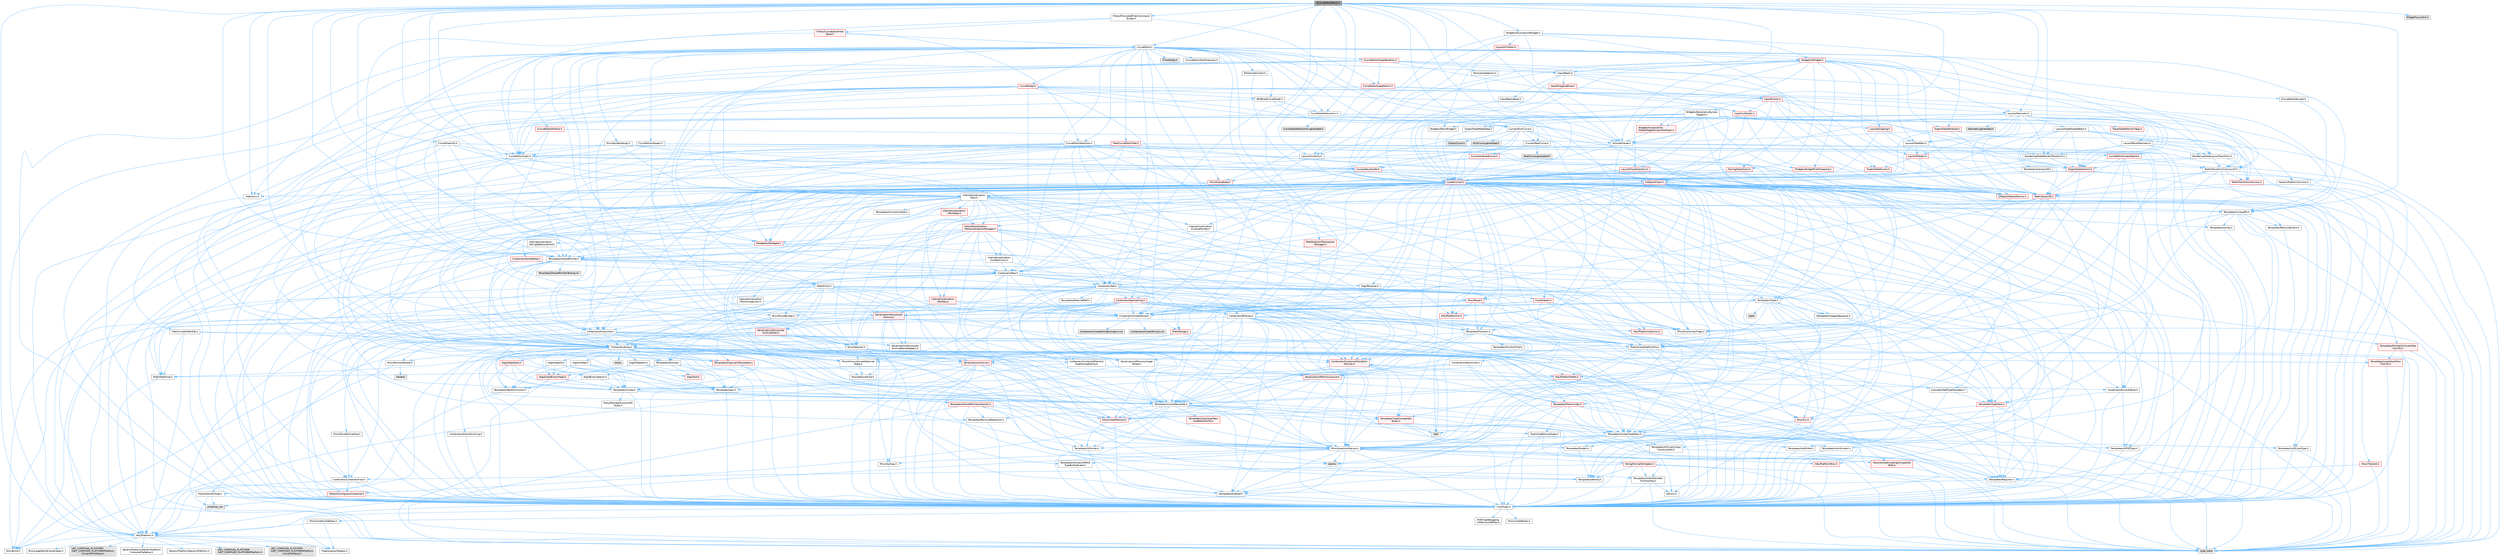 digraph "SCurveEditorPanel.h"
{
 // INTERACTIVE_SVG=YES
 // LATEX_PDF_SIZE
  bgcolor="transparent";
  edge [fontname=Helvetica,fontsize=10,labelfontname=Helvetica,labelfontsize=10];
  node [fontname=Helvetica,fontsize=10,shape=box,height=0.2,width=0.4];
  Node1 [id="Node000001",label="SCurveEditorPanel.h",height=0.2,width=0.4,color="gray40", fillcolor="grey60", style="filled", fontcolor="black",tooltip=" "];
  Node1 -> Node2 [id="edge1_Node000001_Node000002",color="steelblue1",style="solid",tooltip=" "];
  Node2 [id="Node000002",label="Containers/ArrayView.h",height=0.2,width=0.4,color="grey40", fillcolor="white", style="filled",URL="$d7/df4/ArrayView_8h.html",tooltip=" "];
  Node2 -> Node3 [id="edge2_Node000002_Node000003",color="steelblue1",style="solid",tooltip=" "];
  Node3 [id="Node000003",label="CoreTypes.h",height=0.2,width=0.4,color="grey40", fillcolor="white", style="filled",URL="$dc/dec/CoreTypes_8h.html",tooltip=" "];
  Node3 -> Node4 [id="edge3_Node000003_Node000004",color="steelblue1",style="solid",tooltip=" "];
  Node4 [id="Node000004",label="HAL/Platform.h",height=0.2,width=0.4,color="grey40", fillcolor="white", style="filled",URL="$d9/dd0/Platform_8h.html",tooltip=" "];
  Node4 -> Node5 [id="edge4_Node000004_Node000005",color="steelblue1",style="solid",tooltip=" "];
  Node5 [id="Node000005",label="Misc/Build.h",height=0.2,width=0.4,color="grey40", fillcolor="white", style="filled",URL="$d3/dbb/Build_8h.html",tooltip=" "];
  Node4 -> Node6 [id="edge5_Node000004_Node000006",color="steelblue1",style="solid",tooltip=" "];
  Node6 [id="Node000006",label="Misc/LargeWorldCoordinates.h",height=0.2,width=0.4,color="grey40", fillcolor="white", style="filled",URL="$d2/dcb/LargeWorldCoordinates_8h.html",tooltip=" "];
  Node4 -> Node7 [id="edge6_Node000004_Node000007",color="steelblue1",style="solid",tooltip=" "];
  Node7 [id="Node000007",label="type_traits",height=0.2,width=0.4,color="grey60", fillcolor="#E0E0E0", style="filled",tooltip=" "];
  Node4 -> Node8 [id="edge7_Node000004_Node000008",color="steelblue1",style="solid",tooltip=" "];
  Node8 [id="Node000008",label="PreprocessorHelpers.h",height=0.2,width=0.4,color="grey40", fillcolor="white", style="filled",URL="$db/ddb/PreprocessorHelpers_8h.html",tooltip=" "];
  Node4 -> Node9 [id="edge8_Node000004_Node000009",color="steelblue1",style="solid",tooltip=" "];
  Node9 [id="Node000009",label="UBT_COMPILED_PLATFORM\l/UBT_COMPILED_PLATFORMPlatform\lCompilerPreSetup.h",height=0.2,width=0.4,color="grey60", fillcolor="#E0E0E0", style="filled",tooltip=" "];
  Node4 -> Node10 [id="edge9_Node000004_Node000010",color="steelblue1",style="solid",tooltip=" "];
  Node10 [id="Node000010",label="GenericPlatform/GenericPlatform\lCompilerPreSetup.h",height=0.2,width=0.4,color="grey40", fillcolor="white", style="filled",URL="$d9/dc8/GenericPlatformCompilerPreSetup_8h.html",tooltip=" "];
  Node4 -> Node11 [id="edge10_Node000004_Node000011",color="steelblue1",style="solid",tooltip=" "];
  Node11 [id="Node000011",label="GenericPlatform/GenericPlatform.h",height=0.2,width=0.4,color="grey40", fillcolor="white", style="filled",URL="$d6/d84/GenericPlatform_8h.html",tooltip=" "];
  Node4 -> Node12 [id="edge11_Node000004_Node000012",color="steelblue1",style="solid",tooltip=" "];
  Node12 [id="Node000012",label="UBT_COMPILED_PLATFORM\l/UBT_COMPILED_PLATFORMPlatform.h",height=0.2,width=0.4,color="grey60", fillcolor="#E0E0E0", style="filled",tooltip=" "];
  Node4 -> Node13 [id="edge12_Node000004_Node000013",color="steelblue1",style="solid",tooltip=" "];
  Node13 [id="Node000013",label="UBT_COMPILED_PLATFORM\l/UBT_COMPILED_PLATFORMPlatform\lCompilerSetup.h",height=0.2,width=0.4,color="grey60", fillcolor="#E0E0E0", style="filled",tooltip=" "];
  Node3 -> Node14 [id="edge13_Node000003_Node000014",color="steelblue1",style="solid",tooltip=" "];
  Node14 [id="Node000014",label="ProfilingDebugging\l/UMemoryDefines.h",height=0.2,width=0.4,color="grey40", fillcolor="white", style="filled",URL="$d2/da2/UMemoryDefines_8h.html",tooltip=" "];
  Node3 -> Node15 [id="edge14_Node000003_Node000015",color="steelblue1",style="solid",tooltip=" "];
  Node15 [id="Node000015",label="Misc/CoreMiscDefines.h",height=0.2,width=0.4,color="grey40", fillcolor="white", style="filled",URL="$da/d38/CoreMiscDefines_8h.html",tooltip=" "];
  Node15 -> Node4 [id="edge15_Node000015_Node000004",color="steelblue1",style="solid",tooltip=" "];
  Node15 -> Node8 [id="edge16_Node000015_Node000008",color="steelblue1",style="solid",tooltip=" "];
  Node3 -> Node16 [id="edge17_Node000003_Node000016",color="steelblue1",style="solid",tooltip=" "];
  Node16 [id="Node000016",label="Misc/CoreDefines.h",height=0.2,width=0.4,color="grey40", fillcolor="white", style="filled",URL="$d3/dd2/CoreDefines_8h.html",tooltip=" "];
  Node2 -> Node17 [id="edge18_Node000002_Node000017",color="steelblue1",style="solid",tooltip=" "];
  Node17 [id="Node000017",label="Containers/ContainersFwd.h",height=0.2,width=0.4,color="grey40", fillcolor="white", style="filled",URL="$d4/d0a/ContainersFwd_8h.html",tooltip=" "];
  Node17 -> Node4 [id="edge19_Node000017_Node000004",color="steelblue1",style="solid",tooltip=" "];
  Node17 -> Node3 [id="edge20_Node000017_Node000003",color="steelblue1",style="solid",tooltip=" "];
  Node17 -> Node18 [id="edge21_Node000017_Node000018",color="steelblue1",style="solid",tooltip=" "];
  Node18 [id="Node000018",label="Traits/IsContiguousContainer.h",height=0.2,width=0.4,color="red", fillcolor="#FFF0F0", style="filled",URL="$d5/d3c/IsContiguousContainer_8h.html",tooltip=" "];
  Node18 -> Node3 [id="edge22_Node000018_Node000003",color="steelblue1",style="solid",tooltip=" "];
  Node18 -> Node20 [id="edge23_Node000018_Node000020",color="steelblue1",style="solid",tooltip=" "];
  Node20 [id="Node000020",label="initializer_list",height=0.2,width=0.4,color="grey60", fillcolor="#E0E0E0", style="filled",tooltip=" "];
  Node2 -> Node21 [id="edge24_Node000002_Node000021",color="steelblue1",style="solid",tooltip=" "];
  Node21 [id="Node000021",label="Misc/AssertionMacros.h",height=0.2,width=0.4,color="grey40", fillcolor="white", style="filled",URL="$d0/dfa/AssertionMacros_8h.html",tooltip=" "];
  Node21 -> Node3 [id="edge25_Node000021_Node000003",color="steelblue1",style="solid",tooltip=" "];
  Node21 -> Node4 [id="edge26_Node000021_Node000004",color="steelblue1",style="solid",tooltip=" "];
  Node21 -> Node22 [id="edge27_Node000021_Node000022",color="steelblue1",style="solid",tooltip=" "];
  Node22 [id="Node000022",label="HAL/PlatformMisc.h",height=0.2,width=0.4,color="red", fillcolor="#FFF0F0", style="filled",URL="$d0/df5/PlatformMisc_8h.html",tooltip=" "];
  Node22 -> Node3 [id="edge28_Node000022_Node000003",color="steelblue1",style="solid",tooltip=" "];
  Node21 -> Node8 [id="edge29_Node000021_Node000008",color="steelblue1",style="solid",tooltip=" "];
  Node21 -> Node54 [id="edge30_Node000021_Node000054",color="steelblue1",style="solid",tooltip=" "];
  Node54 [id="Node000054",label="Templates/EnableIf.h",height=0.2,width=0.4,color="grey40", fillcolor="white", style="filled",URL="$d7/d60/EnableIf_8h.html",tooltip=" "];
  Node54 -> Node3 [id="edge31_Node000054_Node000003",color="steelblue1",style="solid",tooltip=" "];
  Node21 -> Node55 [id="edge32_Node000021_Node000055",color="steelblue1",style="solid",tooltip=" "];
  Node55 [id="Node000055",label="Templates/IsArrayOrRefOf\lTypeByPredicate.h",height=0.2,width=0.4,color="grey40", fillcolor="white", style="filled",URL="$d6/da1/IsArrayOrRefOfTypeByPredicate_8h.html",tooltip=" "];
  Node55 -> Node3 [id="edge33_Node000055_Node000003",color="steelblue1",style="solid",tooltip=" "];
  Node21 -> Node56 [id="edge34_Node000021_Node000056",color="steelblue1",style="solid",tooltip=" "];
  Node56 [id="Node000056",label="Templates/IsValidVariadic\lFunctionArg.h",height=0.2,width=0.4,color="grey40", fillcolor="white", style="filled",URL="$d0/dc8/IsValidVariadicFunctionArg_8h.html",tooltip=" "];
  Node56 -> Node3 [id="edge35_Node000056_Node000003",color="steelblue1",style="solid",tooltip=" "];
  Node56 -> Node57 [id="edge36_Node000056_Node000057",color="steelblue1",style="solid",tooltip=" "];
  Node57 [id="Node000057",label="IsEnum.h",height=0.2,width=0.4,color="grey40", fillcolor="white", style="filled",URL="$d4/de5/IsEnum_8h.html",tooltip=" "];
  Node56 -> Node7 [id="edge37_Node000056_Node000007",color="steelblue1",style="solid",tooltip=" "];
  Node21 -> Node58 [id="edge38_Node000021_Node000058",color="steelblue1",style="solid",tooltip=" "];
  Node58 [id="Node000058",label="Traits/IsCharEncodingCompatible\lWith.h",height=0.2,width=0.4,color="red", fillcolor="#FFF0F0", style="filled",URL="$df/dd1/IsCharEncodingCompatibleWith_8h.html",tooltip=" "];
  Node58 -> Node7 [id="edge39_Node000058_Node000007",color="steelblue1",style="solid",tooltip=" "];
  Node21 -> Node60 [id="edge40_Node000021_Node000060",color="steelblue1",style="solid",tooltip=" "];
  Node60 [id="Node000060",label="Misc/VarArgs.h",height=0.2,width=0.4,color="grey40", fillcolor="white", style="filled",URL="$d5/d6f/VarArgs_8h.html",tooltip=" "];
  Node60 -> Node3 [id="edge41_Node000060_Node000003",color="steelblue1",style="solid",tooltip=" "];
  Node21 -> Node61 [id="edge42_Node000021_Node000061",color="steelblue1",style="solid",tooltip=" "];
  Node61 [id="Node000061",label="String/FormatStringSan.h",height=0.2,width=0.4,color="red", fillcolor="#FFF0F0", style="filled",URL="$d3/d8b/FormatStringSan_8h.html",tooltip=" "];
  Node61 -> Node7 [id="edge43_Node000061_Node000007",color="steelblue1",style="solid",tooltip=" "];
  Node61 -> Node3 [id="edge44_Node000061_Node000003",color="steelblue1",style="solid",tooltip=" "];
  Node61 -> Node62 [id="edge45_Node000061_Node000062",color="steelblue1",style="solid",tooltip=" "];
  Node62 [id="Node000062",label="Templates/Requires.h",height=0.2,width=0.4,color="grey40", fillcolor="white", style="filled",URL="$dc/d96/Requires_8h.html",tooltip=" "];
  Node62 -> Node54 [id="edge46_Node000062_Node000054",color="steelblue1",style="solid",tooltip=" "];
  Node62 -> Node7 [id="edge47_Node000062_Node000007",color="steelblue1",style="solid",tooltip=" "];
  Node61 -> Node63 [id="edge48_Node000061_Node000063",color="steelblue1",style="solid",tooltip=" "];
  Node63 [id="Node000063",label="Templates/Identity.h",height=0.2,width=0.4,color="grey40", fillcolor="white", style="filled",URL="$d0/dd5/Identity_8h.html",tooltip=" "];
  Node61 -> Node56 [id="edge49_Node000061_Node000056",color="steelblue1",style="solid",tooltip=" "];
  Node61 -> Node17 [id="edge50_Node000061_Node000017",color="steelblue1",style="solid",tooltip=" "];
  Node21 -> Node67 [id="edge51_Node000021_Node000067",color="steelblue1",style="solid",tooltip=" "];
  Node67 [id="Node000067",label="atomic",height=0.2,width=0.4,color="grey60", fillcolor="#E0E0E0", style="filled",tooltip=" "];
  Node2 -> Node68 [id="edge52_Node000002_Node000068",color="steelblue1",style="solid",tooltip=" "];
  Node68 [id="Node000068",label="Misc/ReverseIterate.h",height=0.2,width=0.4,color="grey40", fillcolor="white", style="filled",URL="$db/de3/ReverseIterate_8h.html",tooltip=" "];
  Node68 -> Node4 [id="edge53_Node000068_Node000004",color="steelblue1",style="solid",tooltip=" "];
  Node68 -> Node69 [id="edge54_Node000068_Node000069",color="steelblue1",style="solid",tooltip=" "];
  Node69 [id="Node000069",label="iterator",height=0.2,width=0.4,color="grey60", fillcolor="#E0E0E0", style="filled",tooltip=" "];
  Node2 -> Node70 [id="edge55_Node000002_Node000070",color="steelblue1",style="solid",tooltip=" "];
  Node70 [id="Node000070",label="Misc/IntrusiveUnsetOptional\lState.h",height=0.2,width=0.4,color="grey40", fillcolor="white", style="filled",URL="$d2/d0a/IntrusiveUnsetOptionalState_8h.html",tooltip=" "];
  Node70 -> Node71 [id="edge56_Node000070_Node000071",color="steelblue1",style="solid",tooltip=" "];
  Node71 [id="Node000071",label="Misc/OptionalFwd.h",height=0.2,width=0.4,color="grey40", fillcolor="white", style="filled",URL="$dc/d50/OptionalFwd_8h.html",tooltip=" "];
  Node2 -> Node72 [id="edge57_Node000002_Node000072",color="steelblue1",style="solid",tooltip=" "];
  Node72 [id="Node000072",label="Templates/Invoke.h",height=0.2,width=0.4,color="grey40", fillcolor="white", style="filled",URL="$d7/deb/Invoke_8h.html",tooltip=" "];
  Node72 -> Node3 [id="edge58_Node000072_Node000003",color="steelblue1",style="solid",tooltip=" "];
  Node72 -> Node73 [id="edge59_Node000072_Node000073",color="steelblue1",style="solid",tooltip=" "];
  Node73 [id="Node000073",label="Traits/MemberFunctionPtr\lOuter.h",height=0.2,width=0.4,color="grey40", fillcolor="white", style="filled",URL="$db/da7/MemberFunctionPtrOuter_8h.html",tooltip=" "];
  Node72 -> Node74 [id="edge60_Node000072_Node000074",color="steelblue1",style="solid",tooltip=" "];
  Node74 [id="Node000074",label="Templates/UnrealTemplate.h",height=0.2,width=0.4,color="grey40", fillcolor="white", style="filled",URL="$d4/d24/UnrealTemplate_8h.html",tooltip=" "];
  Node74 -> Node3 [id="edge61_Node000074_Node000003",color="steelblue1",style="solid",tooltip=" "];
  Node74 -> Node75 [id="edge62_Node000074_Node000075",color="steelblue1",style="solid",tooltip=" "];
  Node75 [id="Node000075",label="Templates/IsPointer.h",height=0.2,width=0.4,color="grey40", fillcolor="white", style="filled",URL="$d7/d05/IsPointer_8h.html",tooltip=" "];
  Node75 -> Node3 [id="edge63_Node000075_Node000003",color="steelblue1",style="solid",tooltip=" "];
  Node74 -> Node76 [id="edge64_Node000074_Node000076",color="steelblue1",style="solid",tooltip=" "];
  Node76 [id="Node000076",label="HAL/UnrealMemory.h",height=0.2,width=0.4,color="red", fillcolor="#FFF0F0", style="filled",URL="$d9/d96/UnrealMemory_8h.html",tooltip=" "];
  Node76 -> Node3 [id="edge65_Node000076_Node000003",color="steelblue1",style="solid",tooltip=" "];
  Node76 -> Node75 [id="edge66_Node000076_Node000075",color="steelblue1",style="solid",tooltip=" "];
  Node74 -> Node96 [id="edge67_Node000074_Node000096",color="steelblue1",style="solid",tooltip=" "];
  Node96 [id="Node000096",label="Templates/CopyQualifiers\lAndRefsFromTo.h",height=0.2,width=0.4,color="red", fillcolor="#FFF0F0", style="filled",URL="$d3/db3/CopyQualifiersAndRefsFromTo_8h.html",tooltip=" "];
  Node74 -> Node98 [id="edge68_Node000074_Node000098",color="steelblue1",style="solid",tooltip=" "];
  Node98 [id="Node000098",label="Templates/UnrealTypeTraits.h",height=0.2,width=0.4,color="grey40", fillcolor="white", style="filled",URL="$d2/d2d/UnrealTypeTraits_8h.html",tooltip=" "];
  Node98 -> Node3 [id="edge69_Node000098_Node000003",color="steelblue1",style="solid",tooltip=" "];
  Node98 -> Node75 [id="edge70_Node000098_Node000075",color="steelblue1",style="solid",tooltip=" "];
  Node98 -> Node21 [id="edge71_Node000098_Node000021",color="steelblue1",style="solid",tooltip=" "];
  Node98 -> Node89 [id="edge72_Node000098_Node000089",color="steelblue1",style="solid",tooltip=" "];
  Node89 [id="Node000089",label="Templates/AndOrNot.h",height=0.2,width=0.4,color="grey40", fillcolor="white", style="filled",URL="$db/d0a/AndOrNot_8h.html",tooltip=" "];
  Node89 -> Node3 [id="edge73_Node000089_Node000003",color="steelblue1",style="solid",tooltip=" "];
  Node98 -> Node54 [id="edge74_Node000098_Node000054",color="steelblue1",style="solid",tooltip=" "];
  Node98 -> Node99 [id="edge75_Node000098_Node000099",color="steelblue1",style="solid",tooltip=" "];
  Node99 [id="Node000099",label="Templates/IsArithmetic.h",height=0.2,width=0.4,color="grey40", fillcolor="white", style="filled",URL="$d2/d5d/IsArithmetic_8h.html",tooltip=" "];
  Node99 -> Node3 [id="edge76_Node000099_Node000003",color="steelblue1",style="solid",tooltip=" "];
  Node98 -> Node57 [id="edge77_Node000098_Node000057",color="steelblue1",style="solid",tooltip=" "];
  Node98 -> Node100 [id="edge78_Node000098_Node000100",color="steelblue1",style="solid",tooltip=" "];
  Node100 [id="Node000100",label="Templates/Models.h",height=0.2,width=0.4,color="grey40", fillcolor="white", style="filled",URL="$d3/d0c/Models_8h.html",tooltip=" "];
  Node100 -> Node63 [id="edge79_Node000100_Node000063",color="steelblue1",style="solid",tooltip=" "];
  Node98 -> Node101 [id="edge80_Node000098_Node000101",color="steelblue1",style="solid",tooltip=" "];
  Node101 [id="Node000101",label="Templates/IsPODType.h",height=0.2,width=0.4,color="grey40", fillcolor="white", style="filled",URL="$d7/db1/IsPODType_8h.html",tooltip=" "];
  Node101 -> Node3 [id="edge81_Node000101_Node000003",color="steelblue1",style="solid",tooltip=" "];
  Node98 -> Node102 [id="edge82_Node000098_Node000102",color="steelblue1",style="solid",tooltip=" "];
  Node102 [id="Node000102",label="Templates/IsUECoreType.h",height=0.2,width=0.4,color="grey40", fillcolor="white", style="filled",URL="$d1/db8/IsUECoreType_8h.html",tooltip=" "];
  Node102 -> Node3 [id="edge83_Node000102_Node000003",color="steelblue1",style="solid",tooltip=" "];
  Node102 -> Node7 [id="edge84_Node000102_Node000007",color="steelblue1",style="solid",tooltip=" "];
  Node98 -> Node90 [id="edge85_Node000098_Node000090",color="steelblue1",style="solid",tooltip=" "];
  Node90 [id="Node000090",label="Templates/IsTriviallyCopy\lConstructible.h",height=0.2,width=0.4,color="grey40", fillcolor="white", style="filled",URL="$d3/d78/IsTriviallyCopyConstructible_8h.html",tooltip=" "];
  Node90 -> Node3 [id="edge86_Node000090_Node000003",color="steelblue1",style="solid",tooltip=" "];
  Node90 -> Node7 [id="edge87_Node000090_Node000007",color="steelblue1",style="solid",tooltip=" "];
  Node74 -> Node103 [id="edge88_Node000074_Node000103",color="steelblue1",style="solid",tooltip=" "];
  Node103 [id="Node000103",label="Templates/RemoveReference.h",height=0.2,width=0.4,color="grey40", fillcolor="white", style="filled",URL="$da/dbe/RemoveReference_8h.html",tooltip=" "];
  Node103 -> Node3 [id="edge89_Node000103_Node000003",color="steelblue1",style="solid",tooltip=" "];
  Node74 -> Node62 [id="edge90_Node000074_Node000062",color="steelblue1",style="solid",tooltip=" "];
  Node74 -> Node104 [id="edge91_Node000074_Node000104",color="steelblue1",style="solid",tooltip=" "];
  Node104 [id="Node000104",label="Templates/TypeCompatible\lBytes.h",height=0.2,width=0.4,color="red", fillcolor="#FFF0F0", style="filled",URL="$df/d0a/TypeCompatibleBytes_8h.html",tooltip=" "];
  Node104 -> Node3 [id="edge92_Node000104_Node000003",color="steelblue1",style="solid",tooltip=" "];
  Node104 -> Node31 [id="edge93_Node000104_Node000031",color="steelblue1",style="solid",tooltip=" "];
  Node31 [id="Node000031",label="new",height=0.2,width=0.4,color="grey60", fillcolor="#E0E0E0", style="filled",tooltip=" "];
  Node104 -> Node7 [id="edge94_Node000104_Node000007",color="steelblue1",style="solid",tooltip=" "];
  Node74 -> Node63 [id="edge95_Node000074_Node000063",color="steelblue1",style="solid",tooltip=" "];
  Node74 -> Node18 [id="edge96_Node000074_Node000018",color="steelblue1",style="solid",tooltip=" "];
  Node74 -> Node105 [id="edge97_Node000074_Node000105",color="steelblue1",style="solid",tooltip=" "];
  Node105 [id="Node000105",label="Traits/UseBitwiseSwap.h",height=0.2,width=0.4,color="grey40", fillcolor="white", style="filled",URL="$db/df3/UseBitwiseSwap_8h.html",tooltip=" "];
  Node105 -> Node3 [id="edge98_Node000105_Node000003",color="steelblue1",style="solid",tooltip=" "];
  Node105 -> Node7 [id="edge99_Node000105_Node000007",color="steelblue1",style="solid",tooltip=" "];
  Node74 -> Node7 [id="edge100_Node000074_Node000007",color="steelblue1",style="solid",tooltip=" "];
  Node72 -> Node7 [id="edge101_Node000072_Node000007",color="steelblue1",style="solid",tooltip=" "];
  Node2 -> Node98 [id="edge102_Node000002_Node000098",color="steelblue1",style="solid",tooltip=" "];
  Node2 -> Node25 [id="edge103_Node000002_Node000025",color="steelblue1",style="solid",tooltip=" "];
  Node25 [id="Node000025",label="Traits/ElementType.h",height=0.2,width=0.4,color="grey40", fillcolor="white", style="filled",URL="$d5/d4f/ElementType_8h.html",tooltip=" "];
  Node25 -> Node4 [id="edge104_Node000025_Node000004",color="steelblue1",style="solid",tooltip=" "];
  Node25 -> Node20 [id="edge105_Node000025_Node000020",color="steelblue1",style="solid",tooltip=" "];
  Node25 -> Node7 [id="edge106_Node000025_Node000007",color="steelblue1",style="solid",tooltip=" "];
  Node2 -> Node106 [id="edge107_Node000002_Node000106",color="steelblue1",style="solid",tooltip=" "];
  Node106 [id="Node000106",label="Containers/Array.h",height=0.2,width=0.4,color="grey40", fillcolor="white", style="filled",URL="$df/dd0/Array_8h.html",tooltip=" "];
  Node106 -> Node3 [id="edge108_Node000106_Node000003",color="steelblue1",style="solid",tooltip=" "];
  Node106 -> Node21 [id="edge109_Node000106_Node000021",color="steelblue1",style="solid",tooltip=" "];
  Node106 -> Node70 [id="edge110_Node000106_Node000070",color="steelblue1",style="solid",tooltip=" "];
  Node106 -> Node68 [id="edge111_Node000106_Node000068",color="steelblue1",style="solid",tooltip=" "];
  Node106 -> Node76 [id="edge112_Node000106_Node000076",color="steelblue1",style="solid",tooltip=" "];
  Node106 -> Node98 [id="edge113_Node000106_Node000098",color="steelblue1",style="solid",tooltip=" "];
  Node106 -> Node74 [id="edge114_Node000106_Node000074",color="steelblue1",style="solid",tooltip=" "];
  Node106 -> Node107 [id="edge115_Node000106_Node000107",color="steelblue1",style="solid",tooltip=" "];
  Node107 [id="Node000107",label="Containers/AllowShrinking.h",height=0.2,width=0.4,color="grey40", fillcolor="white", style="filled",URL="$d7/d1a/AllowShrinking_8h.html",tooltip=" "];
  Node107 -> Node3 [id="edge116_Node000107_Node000003",color="steelblue1",style="solid",tooltip=" "];
  Node106 -> Node108 [id="edge117_Node000106_Node000108",color="steelblue1",style="solid",tooltip=" "];
  Node108 [id="Node000108",label="Containers/ContainerAllocation\lPolicies.h",height=0.2,width=0.4,color="red", fillcolor="#FFF0F0", style="filled",URL="$d7/dff/ContainerAllocationPolicies_8h.html",tooltip=" "];
  Node108 -> Node3 [id="edge118_Node000108_Node000003",color="steelblue1",style="solid",tooltip=" "];
  Node108 -> Node108 [id="edge119_Node000108_Node000108",color="steelblue1",style="solid",tooltip=" "];
  Node108 -> Node110 [id="edge120_Node000108_Node000110",color="steelblue1",style="solid",tooltip=" "];
  Node110 [id="Node000110",label="HAL/PlatformMath.h",height=0.2,width=0.4,color="red", fillcolor="#FFF0F0", style="filled",URL="$dc/d53/PlatformMath_8h.html",tooltip=" "];
  Node110 -> Node3 [id="edge121_Node000110_Node000003",color="steelblue1",style="solid",tooltip=" "];
  Node108 -> Node76 [id="edge122_Node000108_Node000076",color="steelblue1",style="solid",tooltip=" "];
  Node108 -> Node21 [id="edge123_Node000108_Node000021",color="steelblue1",style="solid",tooltip=" "];
  Node108 -> Node119 [id="edge124_Node000108_Node000119",color="steelblue1",style="solid",tooltip=" "];
  Node119 [id="Node000119",label="Templates/MemoryOps.h",height=0.2,width=0.4,color="red", fillcolor="#FFF0F0", style="filled",URL="$db/dea/MemoryOps_8h.html",tooltip=" "];
  Node119 -> Node3 [id="edge125_Node000119_Node000003",color="steelblue1",style="solid",tooltip=" "];
  Node119 -> Node76 [id="edge126_Node000119_Node000076",color="steelblue1",style="solid",tooltip=" "];
  Node119 -> Node90 [id="edge127_Node000119_Node000090",color="steelblue1",style="solid",tooltip=" "];
  Node119 -> Node62 [id="edge128_Node000119_Node000062",color="steelblue1",style="solid",tooltip=" "];
  Node119 -> Node98 [id="edge129_Node000119_Node000098",color="steelblue1",style="solid",tooltip=" "];
  Node119 -> Node105 [id="edge130_Node000119_Node000105",color="steelblue1",style="solid",tooltip=" "];
  Node119 -> Node31 [id="edge131_Node000119_Node000031",color="steelblue1",style="solid",tooltip=" "];
  Node119 -> Node7 [id="edge132_Node000119_Node000007",color="steelblue1",style="solid",tooltip=" "];
  Node108 -> Node104 [id="edge133_Node000108_Node000104",color="steelblue1",style="solid",tooltip=" "];
  Node108 -> Node7 [id="edge134_Node000108_Node000007",color="steelblue1",style="solid",tooltip=" "];
  Node106 -> Node120 [id="edge135_Node000106_Node000120",color="steelblue1",style="solid",tooltip=" "];
  Node120 [id="Node000120",label="Containers/ContainerElement\lTypeCompatibility.h",height=0.2,width=0.4,color="grey40", fillcolor="white", style="filled",URL="$df/ddf/ContainerElementTypeCompatibility_8h.html",tooltip=" "];
  Node120 -> Node3 [id="edge136_Node000120_Node000003",color="steelblue1",style="solid",tooltip=" "];
  Node120 -> Node98 [id="edge137_Node000120_Node000098",color="steelblue1",style="solid",tooltip=" "];
  Node106 -> Node121 [id="edge138_Node000106_Node000121",color="steelblue1",style="solid",tooltip=" "];
  Node121 [id="Node000121",label="Serialization/Archive.h",height=0.2,width=0.4,color="red", fillcolor="#FFF0F0", style="filled",URL="$d7/d3b/Archive_8h.html",tooltip=" "];
  Node121 -> Node3 [id="edge139_Node000121_Node000003",color="steelblue1",style="solid",tooltip=" "];
  Node121 -> Node27 [id="edge140_Node000121_Node000027",color="steelblue1",style="solid",tooltip=" "];
  Node27 [id="Node000027",label="Math/MathFwd.h",height=0.2,width=0.4,color="grey40", fillcolor="white", style="filled",URL="$d2/d10/MathFwd_8h.html",tooltip=" "];
  Node27 -> Node4 [id="edge141_Node000027_Node000004",color="steelblue1",style="solid",tooltip=" "];
  Node121 -> Node21 [id="edge142_Node000121_Node000021",color="steelblue1",style="solid",tooltip=" "];
  Node121 -> Node5 [id="edge143_Node000121_Node000005",color="steelblue1",style="solid",tooltip=" "];
  Node121 -> Node60 [id="edge144_Node000121_Node000060",color="steelblue1",style="solid",tooltip=" "];
  Node121 -> Node54 [id="edge145_Node000121_Node000054",color="steelblue1",style="solid",tooltip=" "];
  Node121 -> Node55 [id="edge146_Node000121_Node000055",color="steelblue1",style="solid",tooltip=" "];
  Node121 -> Node56 [id="edge147_Node000121_Node000056",color="steelblue1",style="solid",tooltip=" "];
  Node121 -> Node74 [id="edge148_Node000121_Node000074",color="steelblue1",style="solid",tooltip=" "];
  Node121 -> Node58 [id="edge149_Node000121_Node000058",color="steelblue1",style="solid",tooltip=" "];
  Node106 -> Node131 [id="edge150_Node000106_Node000131",color="steelblue1",style="solid",tooltip=" "];
  Node131 [id="Node000131",label="Serialization/MemoryImage\lWriter.h",height=0.2,width=0.4,color="grey40", fillcolor="white", style="filled",URL="$d0/d08/MemoryImageWriter_8h.html",tooltip=" "];
  Node131 -> Node3 [id="edge151_Node000131_Node000003",color="steelblue1",style="solid",tooltip=" "];
  Node131 -> Node132 [id="edge152_Node000131_Node000132",color="steelblue1",style="solid",tooltip=" "];
  Node132 [id="Node000132",label="Serialization/MemoryLayout.h",height=0.2,width=0.4,color="red", fillcolor="#FFF0F0", style="filled",URL="$d7/d66/MemoryLayout_8h.html",tooltip=" "];
  Node132 -> Node135 [id="edge153_Node000132_Node000135",color="steelblue1",style="solid",tooltip=" "];
  Node135 [id="Node000135",label="Containers/EnumAsByte.h",height=0.2,width=0.4,color="grey40", fillcolor="white", style="filled",URL="$d6/d9a/EnumAsByte_8h.html",tooltip=" "];
  Node135 -> Node3 [id="edge154_Node000135_Node000003",color="steelblue1",style="solid",tooltip=" "];
  Node135 -> Node101 [id="edge155_Node000135_Node000101",color="steelblue1",style="solid",tooltip=" "];
  Node135 -> Node136 [id="edge156_Node000135_Node000136",color="steelblue1",style="solid",tooltip=" "];
  Node136 [id="Node000136",label="Templates/TypeHash.h",height=0.2,width=0.4,color="red", fillcolor="#FFF0F0", style="filled",URL="$d1/d62/TypeHash_8h.html",tooltip=" "];
  Node136 -> Node3 [id="edge157_Node000136_Node000003",color="steelblue1",style="solid",tooltip=" "];
  Node136 -> Node62 [id="edge158_Node000136_Node000062",color="steelblue1",style="solid",tooltip=" "];
  Node136 -> Node137 [id="edge159_Node000136_Node000137",color="steelblue1",style="solid",tooltip=" "];
  Node137 [id="Node000137",label="Misc/Crc.h",height=0.2,width=0.4,color="red", fillcolor="#FFF0F0", style="filled",URL="$d4/dd2/Crc_8h.html",tooltip=" "];
  Node137 -> Node3 [id="edge160_Node000137_Node000003",color="steelblue1",style="solid",tooltip=" "];
  Node137 -> Node21 [id="edge161_Node000137_Node000021",color="steelblue1",style="solid",tooltip=" "];
  Node137 -> Node98 [id="edge162_Node000137_Node000098",color="steelblue1",style="solid",tooltip=" "];
  Node136 -> Node7 [id="edge163_Node000136_Node000007",color="steelblue1",style="solid",tooltip=" "];
  Node132 -> Node76 [id="edge164_Node000132_Node000076",color="steelblue1",style="solid",tooltip=" "];
  Node132 -> Node54 [id="edge165_Node000132_Node000054",color="steelblue1",style="solid",tooltip=" "];
  Node132 -> Node100 [id="edge166_Node000132_Node000100",color="steelblue1",style="solid",tooltip=" "];
  Node132 -> Node74 [id="edge167_Node000132_Node000074",color="steelblue1",style="solid",tooltip=" "];
  Node106 -> Node145 [id="edge168_Node000106_Node000145",color="steelblue1",style="solid",tooltip=" "];
  Node145 [id="Node000145",label="Algo/Heapify.h",height=0.2,width=0.4,color="grey40", fillcolor="white", style="filled",URL="$d0/d2a/Heapify_8h.html",tooltip=" "];
  Node145 -> Node146 [id="edge169_Node000145_Node000146",color="steelblue1",style="solid",tooltip=" "];
  Node146 [id="Node000146",label="Algo/Impl/BinaryHeap.h",height=0.2,width=0.4,color="red", fillcolor="#FFF0F0", style="filled",URL="$d7/da3/Algo_2Impl_2BinaryHeap_8h.html",tooltip=" "];
  Node146 -> Node72 [id="edge170_Node000146_Node000072",color="steelblue1",style="solid",tooltip=" "];
  Node146 -> Node7 [id="edge171_Node000146_Node000007",color="steelblue1",style="solid",tooltip=" "];
  Node145 -> Node149 [id="edge172_Node000145_Node000149",color="steelblue1",style="solid",tooltip=" "];
  Node149 [id="Node000149",label="Templates/IdentityFunctor.h",height=0.2,width=0.4,color="grey40", fillcolor="white", style="filled",URL="$d7/d2e/IdentityFunctor_8h.html",tooltip=" "];
  Node149 -> Node4 [id="edge173_Node000149_Node000004",color="steelblue1",style="solid",tooltip=" "];
  Node145 -> Node72 [id="edge174_Node000145_Node000072",color="steelblue1",style="solid",tooltip=" "];
  Node145 -> Node150 [id="edge175_Node000145_Node000150",color="steelblue1",style="solid",tooltip=" "];
  Node150 [id="Node000150",label="Templates/Less.h",height=0.2,width=0.4,color="grey40", fillcolor="white", style="filled",URL="$de/dc8/Less_8h.html",tooltip=" "];
  Node150 -> Node3 [id="edge176_Node000150_Node000003",color="steelblue1",style="solid",tooltip=" "];
  Node150 -> Node74 [id="edge177_Node000150_Node000074",color="steelblue1",style="solid",tooltip=" "];
  Node145 -> Node74 [id="edge178_Node000145_Node000074",color="steelblue1",style="solid",tooltip=" "];
  Node106 -> Node151 [id="edge179_Node000106_Node000151",color="steelblue1",style="solid",tooltip=" "];
  Node151 [id="Node000151",label="Algo/HeapSort.h",height=0.2,width=0.4,color="grey40", fillcolor="white", style="filled",URL="$d3/d92/HeapSort_8h.html",tooltip=" "];
  Node151 -> Node146 [id="edge180_Node000151_Node000146",color="steelblue1",style="solid",tooltip=" "];
  Node151 -> Node149 [id="edge181_Node000151_Node000149",color="steelblue1",style="solid",tooltip=" "];
  Node151 -> Node150 [id="edge182_Node000151_Node000150",color="steelblue1",style="solid",tooltip=" "];
  Node151 -> Node74 [id="edge183_Node000151_Node000074",color="steelblue1",style="solid",tooltip=" "];
  Node106 -> Node152 [id="edge184_Node000106_Node000152",color="steelblue1",style="solid",tooltip=" "];
  Node152 [id="Node000152",label="Algo/IsHeap.h",height=0.2,width=0.4,color="grey40", fillcolor="white", style="filled",URL="$de/d32/IsHeap_8h.html",tooltip=" "];
  Node152 -> Node146 [id="edge185_Node000152_Node000146",color="steelblue1",style="solid",tooltip=" "];
  Node152 -> Node149 [id="edge186_Node000152_Node000149",color="steelblue1",style="solid",tooltip=" "];
  Node152 -> Node72 [id="edge187_Node000152_Node000072",color="steelblue1",style="solid",tooltip=" "];
  Node152 -> Node150 [id="edge188_Node000152_Node000150",color="steelblue1",style="solid",tooltip=" "];
  Node152 -> Node74 [id="edge189_Node000152_Node000074",color="steelblue1",style="solid",tooltip=" "];
  Node106 -> Node146 [id="edge190_Node000106_Node000146",color="steelblue1",style="solid",tooltip=" "];
  Node106 -> Node153 [id="edge191_Node000106_Node000153",color="steelblue1",style="solid",tooltip=" "];
  Node153 [id="Node000153",label="Algo/StableSort.h",height=0.2,width=0.4,color="red", fillcolor="#FFF0F0", style="filled",URL="$d7/d3c/StableSort_8h.html",tooltip=" "];
  Node153 -> Node154 [id="edge192_Node000153_Node000154",color="steelblue1",style="solid",tooltip=" "];
  Node154 [id="Node000154",label="Algo/BinarySearch.h",height=0.2,width=0.4,color="grey40", fillcolor="white", style="filled",URL="$db/db4/BinarySearch_8h.html",tooltip=" "];
  Node154 -> Node149 [id="edge193_Node000154_Node000149",color="steelblue1",style="solid",tooltip=" "];
  Node154 -> Node72 [id="edge194_Node000154_Node000072",color="steelblue1",style="solid",tooltip=" "];
  Node154 -> Node150 [id="edge195_Node000154_Node000150",color="steelblue1",style="solid",tooltip=" "];
  Node153 -> Node149 [id="edge196_Node000153_Node000149",color="steelblue1",style="solid",tooltip=" "];
  Node153 -> Node72 [id="edge197_Node000153_Node000072",color="steelblue1",style="solid",tooltip=" "];
  Node153 -> Node150 [id="edge198_Node000153_Node000150",color="steelblue1",style="solid",tooltip=" "];
  Node153 -> Node74 [id="edge199_Node000153_Node000074",color="steelblue1",style="solid",tooltip=" "];
  Node106 -> Node156 [id="edge200_Node000106_Node000156",color="steelblue1",style="solid",tooltip=" "];
  Node156 [id="Node000156",label="Concepts/GetTypeHashable.h",height=0.2,width=0.4,color="grey40", fillcolor="white", style="filled",URL="$d3/da2/GetTypeHashable_8h.html",tooltip=" "];
  Node156 -> Node3 [id="edge201_Node000156_Node000003",color="steelblue1",style="solid",tooltip=" "];
  Node156 -> Node136 [id="edge202_Node000156_Node000136",color="steelblue1",style="solid",tooltip=" "];
  Node106 -> Node149 [id="edge203_Node000106_Node000149",color="steelblue1",style="solid",tooltip=" "];
  Node106 -> Node72 [id="edge204_Node000106_Node000072",color="steelblue1",style="solid",tooltip=" "];
  Node106 -> Node150 [id="edge205_Node000106_Node000150",color="steelblue1",style="solid",tooltip=" "];
  Node106 -> Node157 [id="edge206_Node000106_Node000157",color="steelblue1",style="solid",tooltip=" "];
  Node157 [id="Node000157",label="Templates/LosesQualifiers\lFromTo.h",height=0.2,width=0.4,color="red", fillcolor="#FFF0F0", style="filled",URL="$d2/db3/LosesQualifiersFromTo_8h.html",tooltip=" "];
  Node157 -> Node7 [id="edge207_Node000157_Node000007",color="steelblue1",style="solid",tooltip=" "];
  Node106 -> Node62 [id="edge208_Node000106_Node000062",color="steelblue1",style="solid",tooltip=" "];
  Node106 -> Node158 [id="edge209_Node000106_Node000158",color="steelblue1",style="solid",tooltip=" "];
  Node158 [id="Node000158",label="Templates/Sorting.h",height=0.2,width=0.4,color="grey40", fillcolor="white", style="filled",URL="$d3/d9e/Sorting_8h.html",tooltip=" "];
  Node158 -> Node3 [id="edge210_Node000158_Node000003",color="steelblue1",style="solid",tooltip=" "];
  Node158 -> Node154 [id="edge211_Node000158_Node000154",color="steelblue1",style="solid",tooltip=" "];
  Node158 -> Node159 [id="edge212_Node000158_Node000159",color="steelblue1",style="solid",tooltip=" "];
  Node159 [id="Node000159",label="Algo/Sort.h",height=0.2,width=0.4,color="red", fillcolor="#FFF0F0", style="filled",URL="$d1/d87/Sort_8h.html",tooltip=" "];
  Node158 -> Node110 [id="edge213_Node000158_Node000110",color="steelblue1",style="solid",tooltip=" "];
  Node158 -> Node150 [id="edge214_Node000158_Node000150",color="steelblue1",style="solid",tooltip=" "];
  Node106 -> Node162 [id="edge215_Node000106_Node000162",color="steelblue1",style="solid",tooltip=" "];
  Node162 [id="Node000162",label="Templates/AlignmentTemplates.h",height=0.2,width=0.4,color="red", fillcolor="#FFF0F0", style="filled",URL="$dd/d32/AlignmentTemplates_8h.html",tooltip=" "];
  Node162 -> Node3 [id="edge216_Node000162_Node000003",color="steelblue1",style="solid",tooltip=" "];
  Node162 -> Node75 [id="edge217_Node000162_Node000075",color="steelblue1",style="solid",tooltip=" "];
  Node106 -> Node25 [id="edge218_Node000106_Node000025",color="steelblue1",style="solid",tooltip=" "];
  Node106 -> Node116 [id="edge219_Node000106_Node000116",color="steelblue1",style="solid",tooltip=" "];
  Node116 [id="Node000116",label="limits",height=0.2,width=0.4,color="grey60", fillcolor="#E0E0E0", style="filled",tooltip=" "];
  Node106 -> Node7 [id="edge220_Node000106_Node000007",color="steelblue1",style="solid",tooltip=" "];
  Node2 -> Node161 [id="edge221_Node000002_Node000161",color="steelblue1",style="solid",tooltip=" "];
  Node161 [id="Node000161",label="Math/UnrealMathUtility.h",height=0.2,width=0.4,color="grey40", fillcolor="white", style="filled",URL="$db/db8/UnrealMathUtility_8h.html",tooltip=" "];
  Node161 -> Node3 [id="edge222_Node000161_Node000003",color="steelblue1",style="solid",tooltip=" "];
  Node161 -> Node21 [id="edge223_Node000161_Node000021",color="steelblue1",style="solid",tooltip=" "];
  Node161 -> Node110 [id="edge224_Node000161_Node000110",color="steelblue1",style="solid",tooltip=" "];
  Node161 -> Node27 [id="edge225_Node000161_Node000027",color="steelblue1",style="solid",tooltip=" "];
  Node161 -> Node63 [id="edge226_Node000161_Node000063",color="steelblue1",style="solid",tooltip=" "];
  Node161 -> Node62 [id="edge227_Node000161_Node000062",color="steelblue1",style="solid",tooltip=" "];
  Node2 -> Node7 [id="edge228_Node000002_Node000007",color="steelblue1",style="solid",tooltip=" "];
  Node1 -> Node163 [id="edge229_Node000001_Node000163",color="steelblue1",style="solid",tooltip=" "];
  Node163 [id="Node000163",label="Containers/Map.h",height=0.2,width=0.4,color="grey40", fillcolor="white", style="filled",URL="$df/d79/Map_8h.html",tooltip=" "];
  Node163 -> Node3 [id="edge230_Node000163_Node000003",color="steelblue1",style="solid",tooltip=" "];
  Node163 -> Node164 [id="edge231_Node000163_Node000164",color="steelblue1",style="solid",tooltip=" "];
  Node164 [id="Node000164",label="Algo/Reverse.h",height=0.2,width=0.4,color="grey40", fillcolor="white", style="filled",URL="$d5/d93/Reverse_8h.html",tooltip=" "];
  Node164 -> Node3 [id="edge232_Node000164_Node000003",color="steelblue1",style="solid",tooltip=" "];
  Node164 -> Node74 [id="edge233_Node000164_Node000074",color="steelblue1",style="solid",tooltip=" "];
  Node163 -> Node120 [id="edge234_Node000163_Node000120",color="steelblue1",style="solid",tooltip=" "];
  Node163 -> Node165 [id="edge235_Node000163_Node000165",color="steelblue1",style="solid",tooltip=" "];
  Node165 [id="Node000165",label="Containers/Set.h",height=0.2,width=0.4,color="grey40", fillcolor="white", style="filled",URL="$d4/d45/Set_8h.html",tooltip=" "];
  Node165 -> Node108 [id="edge236_Node000165_Node000108",color="steelblue1",style="solid",tooltip=" "];
  Node165 -> Node120 [id="edge237_Node000165_Node000120",color="steelblue1",style="solid",tooltip=" "];
  Node165 -> Node166 [id="edge238_Node000165_Node000166",color="steelblue1",style="solid",tooltip=" "];
  Node166 [id="Node000166",label="Containers/SetUtilities.h",height=0.2,width=0.4,color="grey40", fillcolor="white", style="filled",URL="$dc/de5/SetUtilities_8h.html",tooltip=" "];
  Node166 -> Node3 [id="edge239_Node000166_Node000003",color="steelblue1",style="solid",tooltip=" "];
  Node166 -> Node132 [id="edge240_Node000166_Node000132",color="steelblue1",style="solid",tooltip=" "];
  Node166 -> Node119 [id="edge241_Node000166_Node000119",color="steelblue1",style="solid",tooltip=" "];
  Node166 -> Node98 [id="edge242_Node000166_Node000098",color="steelblue1",style="solid",tooltip=" "];
  Node165 -> Node167 [id="edge243_Node000165_Node000167",color="steelblue1",style="solid",tooltip=" "];
  Node167 [id="Node000167",label="Containers/SparseArray.h",height=0.2,width=0.4,color="red", fillcolor="#FFF0F0", style="filled",URL="$d5/dbf/SparseArray_8h.html",tooltip=" "];
  Node167 -> Node3 [id="edge244_Node000167_Node000003",color="steelblue1",style="solid",tooltip=" "];
  Node167 -> Node21 [id="edge245_Node000167_Node000021",color="steelblue1",style="solid",tooltip=" "];
  Node167 -> Node76 [id="edge246_Node000167_Node000076",color="steelblue1",style="solid",tooltip=" "];
  Node167 -> Node98 [id="edge247_Node000167_Node000098",color="steelblue1",style="solid",tooltip=" "];
  Node167 -> Node74 [id="edge248_Node000167_Node000074",color="steelblue1",style="solid",tooltip=" "];
  Node167 -> Node108 [id="edge249_Node000167_Node000108",color="steelblue1",style="solid",tooltip=" "];
  Node167 -> Node150 [id="edge250_Node000167_Node000150",color="steelblue1",style="solid",tooltip=" "];
  Node167 -> Node106 [id="edge251_Node000167_Node000106",color="steelblue1",style="solid",tooltip=" "];
  Node167 -> Node161 [id="edge252_Node000167_Node000161",color="steelblue1",style="solid",tooltip=" "];
  Node167 -> Node169 [id="edge253_Node000167_Node000169",color="steelblue1",style="solid",tooltip=" "];
  Node169 [id="Node000169",label="Containers/BitArray.h",height=0.2,width=0.4,color="grey40", fillcolor="white", style="filled",URL="$d1/de4/BitArray_8h.html",tooltip=" "];
  Node169 -> Node108 [id="edge254_Node000169_Node000108",color="steelblue1",style="solid",tooltip=" "];
  Node169 -> Node3 [id="edge255_Node000169_Node000003",color="steelblue1",style="solid",tooltip=" "];
  Node169 -> Node47 [id="edge256_Node000169_Node000047",color="steelblue1",style="solid",tooltip=" "];
  Node47 [id="Node000047",label="HAL/PlatformAtomics.h",height=0.2,width=0.4,color="red", fillcolor="#FFF0F0", style="filled",URL="$d3/d36/PlatformAtomics_8h.html",tooltip=" "];
  Node47 -> Node3 [id="edge257_Node000047_Node000003",color="steelblue1",style="solid",tooltip=" "];
  Node169 -> Node76 [id="edge258_Node000169_Node000076",color="steelblue1",style="solid",tooltip=" "];
  Node169 -> Node161 [id="edge259_Node000169_Node000161",color="steelblue1",style="solid",tooltip=" "];
  Node169 -> Node21 [id="edge260_Node000169_Node000021",color="steelblue1",style="solid",tooltip=" "];
  Node169 -> Node42 [id="edge261_Node000169_Node000042",color="steelblue1",style="solid",tooltip=" "];
  Node42 [id="Node000042",label="Misc/EnumClassFlags.h",height=0.2,width=0.4,color="grey40", fillcolor="white", style="filled",URL="$d8/de7/EnumClassFlags_8h.html",tooltip=" "];
  Node169 -> Node121 [id="edge262_Node000169_Node000121",color="steelblue1",style="solid",tooltip=" "];
  Node169 -> Node131 [id="edge263_Node000169_Node000131",color="steelblue1",style="solid",tooltip=" "];
  Node169 -> Node132 [id="edge264_Node000169_Node000132",color="steelblue1",style="solid",tooltip=" "];
  Node169 -> Node54 [id="edge265_Node000169_Node000054",color="steelblue1",style="solid",tooltip=" "];
  Node169 -> Node72 [id="edge266_Node000169_Node000072",color="steelblue1",style="solid",tooltip=" "];
  Node169 -> Node74 [id="edge267_Node000169_Node000074",color="steelblue1",style="solid",tooltip=" "];
  Node169 -> Node98 [id="edge268_Node000169_Node000098",color="steelblue1",style="solid",tooltip=" "];
  Node167 -> Node170 [id="edge269_Node000167_Node000170",color="steelblue1",style="solid",tooltip=" "];
  Node170 [id="Node000170",label="Serialization/Structured\lArchive.h",height=0.2,width=0.4,color="red", fillcolor="#FFF0F0", style="filled",URL="$d9/d1e/StructuredArchive_8h.html",tooltip=" "];
  Node170 -> Node106 [id="edge270_Node000170_Node000106",color="steelblue1",style="solid",tooltip=" "];
  Node170 -> Node108 [id="edge271_Node000170_Node000108",color="steelblue1",style="solid",tooltip=" "];
  Node170 -> Node3 [id="edge272_Node000170_Node000003",color="steelblue1",style="solid",tooltip=" "];
  Node170 -> Node5 [id="edge273_Node000170_Node000005",color="steelblue1",style="solid",tooltip=" "];
  Node170 -> Node121 [id="edge274_Node000170_Node000121",color="steelblue1",style="solid",tooltip=" "];
  Node170 -> Node173 [id="edge275_Node000170_Node000173",color="steelblue1",style="solid",tooltip=" "];
  Node173 [id="Node000173",label="Serialization/Structured\lArchiveNameHelpers.h",height=0.2,width=0.4,color="grey40", fillcolor="white", style="filled",URL="$d0/d7b/StructuredArchiveNameHelpers_8h.html",tooltip=" "];
  Node173 -> Node3 [id="edge276_Node000173_Node000003",color="steelblue1",style="solid",tooltip=" "];
  Node173 -> Node63 [id="edge277_Node000173_Node000063",color="steelblue1",style="solid",tooltip=" "];
  Node170 -> Node177 [id="edge278_Node000170_Node000177",color="steelblue1",style="solid",tooltip=" "];
  Node177 [id="Node000177",label="Serialization/Structured\lArchiveSlots.h",height=0.2,width=0.4,color="red", fillcolor="#FFF0F0", style="filled",URL="$d2/d87/StructuredArchiveSlots_8h.html",tooltip=" "];
  Node177 -> Node106 [id="edge279_Node000177_Node000106",color="steelblue1",style="solid",tooltip=" "];
  Node177 -> Node3 [id="edge280_Node000177_Node000003",color="steelblue1",style="solid",tooltip=" "];
  Node177 -> Node5 [id="edge281_Node000177_Node000005",color="steelblue1",style="solid",tooltip=" "];
  Node177 -> Node178 [id="edge282_Node000177_Node000178",color="steelblue1",style="solid",tooltip=" "];
  Node178 [id="Node000178",label="Misc/Optional.h",height=0.2,width=0.4,color="grey40", fillcolor="white", style="filled",URL="$d2/dae/Optional_8h.html",tooltip=" "];
  Node178 -> Node3 [id="edge283_Node000178_Node000003",color="steelblue1",style="solid",tooltip=" "];
  Node178 -> Node21 [id="edge284_Node000178_Node000021",color="steelblue1",style="solid",tooltip=" "];
  Node178 -> Node70 [id="edge285_Node000178_Node000070",color="steelblue1",style="solid",tooltip=" "];
  Node178 -> Node71 [id="edge286_Node000178_Node000071",color="steelblue1",style="solid",tooltip=" "];
  Node178 -> Node119 [id="edge287_Node000178_Node000119",color="steelblue1",style="solid",tooltip=" "];
  Node178 -> Node74 [id="edge288_Node000178_Node000074",color="steelblue1",style="solid",tooltip=" "];
  Node178 -> Node121 [id="edge289_Node000178_Node000121",color="steelblue1",style="solid",tooltip=" "];
  Node177 -> Node121 [id="edge290_Node000177_Node000121",color="steelblue1",style="solid",tooltip=" "];
  Node177 -> Node173 [id="edge291_Node000177_Node000173",color="steelblue1",style="solid",tooltip=" "];
  Node177 -> Node54 [id="edge292_Node000177_Node000054",color="steelblue1",style="solid",tooltip=" "];
  Node167 -> Node131 [id="edge293_Node000167_Node000131",color="steelblue1",style="solid",tooltip=" "];
  Node167 -> Node186 [id="edge294_Node000167_Node000186",color="steelblue1",style="solid",tooltip=" "];
  Node186 [id="Node000186",label="Containers/UnrealString.h",height=0.2,width=0.4,color="grey40", fillcolor="white", style="filled",URL="$d5/dba/UnrealString_8h.html",tooltip=" "];
  Node186 -> Node187 [id="edge295_Node000186_Node000187",color="steelblue1",style="solid",tooltip=" "];
  Node187 [id="Node000187",label="Containers/UnrealStringIncludes.h.inl",height=0.2,width=0.4,color="grey60", fillcolor="#E0E0E0", style="filled",tooltip=" "];
  Node186 -> Node188 [id="edge296_Node000186_Node000188",color="steelblue1",style="solid",tooltip=" "];
  Node188 [id="Node000188",label="Containers/UnrealString.h.inl",height=0.2,width=0.4,color="grey60", fillcolor="#E0E0E0", style="filled",tooltip=" "];
  Node186 -> Node189 [id="edge297_Node000186_Node000189",color="steelblue1",style="solid",tooltip=" "];
  Node189 [id="Node000189",label="Misc/StringFormatArg.h",height=0.2,width=0.4,color="grey40", fillcolor="white", style="filled",URL="$d2/d16/StringFormatArg_8h.html",tooltip=" "];
  Node189 -> Node17 [id="edge298_Node000189_Node000017",color="steelblue1",style="solid",tooltip=" "];
  Node167 -> Node70 [id="edge299_Node000167_Node000070",color="steelblue1",style="solid",tooltip=" "];
  Node165 -> Node17 [id="edge300_Node000165_Node000017",color="steelblue1",style="solid",tooltip=" "];
  Node165 -> Node161 [id="edge301_Node000165_Node000161",color="steelblue1",style="solid",tooltip=" "];
  Node165 -> Node21 [id="edge302_Node000165_Node000021",color="steelblue1",style="solid",tooltip=" "];
  Node165 -> Node190 [id="edge303_Node000165_Node000190",color="steelblue1",style="solid",tooltip=" "];
  Node190 [id="Node000190",label="Misc/StructBuilder.h",height=0.2,width=0.4,color="grey40", fillcolor="white", style="filled",URL="$d9/db3/StructBuilder_8h.html",tooltip=" "];
  Node190 -> Node3 [id="edge304_Node000190_Node000003",color="steelblue1",style="solid",tooltip=" "];
  Node190 -> Node161 [id="edge305_Node000190_Node000161",color="steelblue1",style="solid",tooltip=" "];
  Node190 -> Node162 [id="edge306_Node000190_Node000162",color="steelblue1",style="solid",tooltip=" "];
  Node165 -> Node131 [id="edge307_Node000165_Node000131",color="steelblue1",style="solid",tooltip=" "];
  Node165 -> Node170 [id="edge308_Node000165_Node000170",color="steelblue1",style="solid",tooltip=" "];
  Node165 -> Node191 [id="edge309_Node000165_Node000191",color="steelblue1",style="solid",tooltip=" "];
  Node191 [id="Node000191",label="Templates/Function.h",height=0.2,width=0.4,color="grey40", fillcolor="white", style="filled",URL="$df/df5/Function_8h.html",tooltip=" "];
  Node191 -> Node3 [id="edge310_Node000191_Node000003",color="steelblue1",style="solid",tooltip=" "];
  Node191 -> Node21 [id="edge311_Node000191_Node000021",color="steelblue1",style="solid",tooltip=" "];
  Node191 -> Node70 [id="edge312_Node000191_Node000070",color="steelblue1",style="solid",tooltip=" "];
  Node191 -> Node76 [id="edge313_Node000191_Node000076",color="steelblue1",style="solid",tooltip=" "];
  Node191 -> Node192 [id="edge314_Node000191_Node000192",color="steelblue1",style="solid",tooltip=" "];
  Node192 [id="Node000192",label="Templates/FunctionFwd.h",height=0.2,width=0.4,color="grey40", fillcolor="white", style="filled",URL="$d6/d54/FunctionFwd_8h.html",tooltip=" "];
  Node191 -> Node98 [id="edge315_Node000191_Node000098",color="steelblue1",style="solid",tooltip=" "];
  Node191 -> Node72 [id="edge316_Node000191_Node000072",color="steelblue1",style="solid",tooltip=" "];
  Node191 -> Node74 [id="edge317_Node000191_Node000074",color="steelblue1",style="solid",tooltip=" "];
  Node191 -> Node62 [id="edge318_Node000191_Node000062",color="steelblue1",style="solid",tooltip=" "];
  Node191 -> Node161 [id="edge319_Node000191_Node000161",color="steelblue1",style="solid",tooltip=" "];
  Node191 -> Node31 [id="edge320_Node000191_Node000031",color="steelblue1",style="solid",tooltip=" "];
  Node191 -> Node7 [id="edge321_Node000191_Node000007",color="steelblue1",style="solid",tooltip=" "];
  Node165 -> Node193 [id="edge322_Node000165_Node000193",color="steelblue1",style="solid",tooltip=" "];
  Node193 [id="Node000193",label="Templates/RetainedRef.h",height=0.2,width=0.4,color="grey40", fillcolor="white", style="filled",URL="$d1/dac/RetainedRef_8h.html",tooltip=" "];
  Node165 -> Node158 [id="edge323_Node000165_Node000158",color="steelblue1",style="solid",tooltip=" "];
  Node165 -> Node136 [id="edge324_Node000165_Node000136",color="steelblue1",style="solid",tooltip=" "];
  Node165 -> Node74 [id="edge325_Node000165_Node000074",color="steelblue1",style="solid",tooltip=" "];
  Node165 -> Node20 [id="edge326_Node000165_Node000020",color="steelblue1",style="solid",tooltip=" "];
  Node165 -> Node7 [id="edge327_Node000165_Node000007",color="steelblue1",style="solid",tooltip=" "];
  Node163 -> Node186 [id="edge328_Node000163_Node000186",color="steelblue1",style="solid",tooltip=" "];
  Node163 -> Node21 [id="edge329_Node000163_Node000021",color="steelblue1",style="solid",tooltip=" "];
  Node163 -> Node190 [id="edge330_Node000163_Node000190",color="steelblue1",style="solid",tooltip=" "];
  Node163 -> Node191 [id="edge331_Node000163_Node000191",color="steelblue1",style="solid",tooltip=" "];
  Node163 -> Node158 [id="edge332_Node000163_Node000158",color="steelblue1",style="solid",tooltip=" "];
  Node163 -> Node194 [id="edge333_Node000163_Node000194",color="steelblue1",style="solid",tooltip=" "];
  Node194 [id="Node000194",label="Templates/Tuple.h",height=0.2,width=0.4,color="grey40", fillcolor="white", style="filled",URL="$d2/d4f/Tuple_8h.html",tooltip=" "];
  Node194 -> Node3 [id="edge334_Node000194_Node000003",color="steelblue1",style="solid",tooltip=" "];
  Node194 -> Node74 [id="edge335_Node000194_Node000074",color="steelblue1",style="solid",tooltip=" "];
  Node194 -> Node195 [id="edge336_Node000194_Node000195",color="steelblue1",style="solid",tooltip=" "];
  Node195 [id="Node000195",label="Delegates/IntegerSequence.h",height=0.2,width=0.4,color="grey40", fillcolor="white", style="filled",URL="$d2/dcc/IntegerSequence_8h.html",tooltip=" "];
  Node195 -> Node3 [id="edge337_Node000195_Node000003",color="steelblue1",style="solid",tooltip=" "];
  Node194 -> Node72 [id="edge338_Node000194_Node000072",color="steelblue1",style="solid",tooltip=" "];
  Node194 -> Node170 [id="edge339_Node000194_Node000170",color="steelblue1",style="solid",tooltip=" "];
  Node194 -> Node132 [id="edge340_Node000194_Node000132",color="steelblue1",style="solid",tooltip=" "];
  Node194 -> Node62 [id="edge341_Node000194_Node000062",color="steelblue1",style="solid",tooltip=" "];
  Node194 -> Node136 [id="edge342_Node000194_Node000136",color="steelblue1",style="solid",tooltip=" "];
  Node194 -> Node196 [id="edge343_Node000194_Node000196",color="steelblue1",style="solid",tooltip=" "];
  Node196 [id="Node000196",label="tuple",height=0.2,width=0.4,color="grey60", fillcolor="#E0E0E0", style="filled",tooltip=" "];
  Node194 -> Node7 [id="edge344_Node000194_Node000007",color="steelblue1",style="solid",tooltip=" "];
  Node163 -> Node74 [id="edge345_Node000163_Node000074",color="steelblue1",style="solid",tooltip=" "];
  Node163 -> Node98 [id="edge346_Node000163_Node000098",color="steelblue1",style="solid",tooltip=" "];
  Node163 -> Node7 [id="edge347_Node000163_Node000007",color="steelblue1",style="solid",tooltip=" "];
  Node1 -> Node165 [id="edge348_Node000001_Node000165",color="steelblue1",style="solid",tooltip=" "];
  Node1 -> Node197 [id="edge349_Node000001_Node000197",color="steelblue1",style="solid",tooltip=" "];
  Node197 [id="Node000197",label="CurveDataAbstraction.h",height=0.2,width=0.4,color="grey40", fillcolor="white", style="filled",URL="$dd/dbe/CurveDataAbstraction_8h.html",tooltip=" "];
  Node197 -> Node3 [id="edge350_Node000197_Node000003",color="steelblue1",style="solid",tooltip=" "];
  Node197 -> Node198 [id="edge351_Node000197_Node000198",color="steelblue1",style="solid",tooltip=" "];
  Node198 [id="Node000198",label="CurveEditorTypes.h",height=0.2,width=0.4,color="grey40", fillcolor="white", style="filled",URL="$d8/d5c/CurveEditorTypes_8h.html",tooltip=" "];
  Node198 -> Node3 [id="edge352_Node000198_Node000003",color="steelblue1",style="solid",tooltip=" "];
  Node198 -> Node136 [id="edge353_Node000198_Node000136",color="steelblue1",style="solid",tooltip=" "];
  Node198 -> Node199 [id="edge354_Node000198_Node000199",color="steelblue1",style="solid",tooltip=" "];
  Node199 [id="Node000199",label="Curves/KeyHandle.h",height=0.2,width=0.4,color="red", fillcolor="#FFF0F0", style="filled",URL="$da/d21/KeyHandle_8h.html",tooltip=" "];
  Node199 -> Node200 [id="edge355_Node000199_Node000200",color="steelblue1",style="solid",tooltip=" "];
  Node200 [id="Node000200",label="CoreMinimal.h",height=0.2,width=0.4,color="red", fillcolor="#FFF0F0", style="filled",URL="$d7/d67/CoreMinimal_8h.html",tooltip=" "];
  Node200 -> Node3 [id="edge356_Node000200_Node000003",color="steelblue1",style="solid",tooltip=" "];
  Node200 -> Node17 [id="edge357_Node000200_Node000017",color="steelblue1",style="solid",tooltip=" "];
  Node200 -> Node60 [id="edge358_Node000200_Node000060",color="steelblue1",style="solid",tooltip=" "];
  Node200 -> Node30 [id="edge359_Node000200_Node000030",color="steelblue1",style="solid",tooltip=" "];
  Node30 [id="Node000030",label="HAL/PlatformCrt.h",height=0.2,width=0.4,color="red", fillcolor="#FFF0F0", style="filled",URL="$d8/d75/PlatformCrt_8h.html",tooltip=" "];
  Node30 -> Node31 [id="edge360_Node000030_Node000031",color="steelblue1",style="solid",tooltip=" "];
  Node200 -> Node22 [id="edge361_Node000200_Node000022",color="steelblue1",style="solid",tooltip=" "];
  Node200 -> Node21 [id="edge362_Node000200_Node000021",color="steelblue1",style="solid",tooltip=" "];
  Node200 -> Node75 [id="edge363_Node000200_Node000075",color="steelblue1",style="solid",tooltip=" "];
  Node200 -> Node47 [id="edge364_Node000200_Node000047",color="steelblue1",style="solid",tooltip=" "];
  Node200 -> Node76 [id="edge365_Node000200_Node000076",color="steelblue1",style="solid",tooltip=" "];
  Node200 -> Node99 [id="edge366_Node000200_Node000099",color="steelblue1",style="solid",tooltip=" "];
  Node200 -> Node89 [id="edge367_Node000200_Node000089",color="steelblue1",style="solid",tooltip=" "];
  Node200 -> Node101 [id="edge368_Node000200_Node000101",color="steelblue1",style="solid",tooltip=" "];
  Node200 -> Node102 [id="edge369_Node000200_Node000102",color="steelblue1",style="solid",tooltip=" "];
  Node200 -> Node90 [id="edge370_Node000200_Node000090",color="steelblue1",style="solid",tooltip=" "];
  Node200 -> Node98 [id="edge371_Node000200_Node000098",color="steelblue1",style="solid",tooltip=" "];
  Node200 -> Node54 [id="edge372_Node000200_Node000054",color="steelblue1",style="solid",tooltip=" "];
  Node200 -> Node103 [id="edge373_Node000200_Node000103",color="steelblue1",style="solid",tooltip=" "];
  Node200 -> Node104 [id="edge374_Node000200_Node000104",color="steelblue1",style="solid",tooltip=" "];
  Node200 -> Node18 [id="edge375_Node000200_Node000018",color="steelblue1",style="solid",tooltip=" "];
  Node200 -> Node74 [id="edge376_Node000200_Node000074",color="steelblue1",style="solid",tooltip=" "];
  Node200 -> Node110 [id="edge377_Node000200_Node000110",color="steelblue1",style="solid",tooltip=" "];
  Node200 -> Node119 [id="edge378_Node000200_Node000119",color="steelblue1",style="solid",tooltip=" "];
  Node200 -> Node108 [id="edge379_Node000200_Node000108",color="steelblue1",style="solid",tooltip=" "];
  Node200 -> Node121 [id="edge380_Node000200_Node000121",color="steelblue1",style="solid",tooltip=" "];
  Node200 -> Node150 [id="edge381_Node000200_Node000150",color="steelblue1",style="solid",tooltip=" "];
  Node200 -> Node158 [id="edge382_Node000200_Node000158",color="steelblue1",style="solid",tooltip=" "];
  Node200 -> Node137 [id="edge383_Node000200_Node000137",color="steelblue1",style="solid",tooltip=" "];
  Node200 -> Node161 [id="edge384_Node000200_Node000161",color="steelblue1",style="solid",tooltip=" "];
  Node200 -> Node186 [id="edge385_Node000200_Node000186",color="steelblue1",style="solid",tooltip=" "];
  Node200 -> Node106 [id="edge386_Node000200_Node000106",color="steelblue1",style="solid",tooltip=" "];
  Node200 -> Node220 [id="edge387_Node000200_Node000220",color="steelblue1",style="solid",tooltip=" "];
  Node220 [id="Node000220",label="Misc/Parse.h",height=0.2,width=0.4,color="red", fillcolor="#FFF0F0", style="filled",URL="$dc/d71/Parse_8h.html",tooltip=" "];
  Node220 -> Node186 [id="edge388_Node000220_Node000186",color="steelblue1",style="solid",tooltip=" "];
  Node220 -> Node3 [id="edge389_Node000220_Node000003",color="steelblue1",style="solid",tooltip=" "];
  Node220 -> Node30 [id="edge390_Node000220_Node000030",color="steelblue1",style="solid",tooltip=" "];
  Node220 -> Node5 [id="edge391_Node000220_Node000005",color="steelblue1",style="solid",tooltip=" "];
  Node220 -> Node42 [id="edge392_Node000220_Node000042",color="steelblue1",style="solid",tooltip=" "];
  Node220 -> Node191 [id="edge393_Node000220_Node000191",color="steelblue1",style="solid",tooltip=" "];
  Node200 -> Node162 [id="edge394_Node000200_Node000162",color="steelblue1",style="solid",tooltip=" "];
  Node200 -> Node190 [id="edge395_Node000200_Node000190",color="steelblue1",style="solid",tooltip=" "];
  Node200 -> Node221 [id="edge396_Node000200_Node000221",color="steelblue1",style="solid",tooltip=" "];
  Node221 [id="Node000221",label="Templates/PointerIsConvertible\lFromTo.h",height=0.2,width=0.4,color="red", fillcolor="#FFF0F0", style="filled",URL="$d6/d65/PointerIsConvertibleFromTo_8h.html",tooltip=" "];
  Node221 -> Node3 [id="edge397_Node000221_Node000003",color="steelblue1",style="solid",tooltip=" "];
  Node221 -> Node157 [id="edge398_Node000221_Node000157",color="steelblue1",style="solid",tooltip=" "];
  Node221 -> Node7 [id="edge399_Node000221_Node000007",color="steelblue1",style="solid",tooltip=" "];
  Node200 -> Node72 [id="edge400_Node000200_Node000072",color="steelblue1",style="solid",tooltip=" "];
  Node200 -> Node191 [id="edge401_Node000200_Node000191",color="steelblue1",style="solid",tooltip=" "];
  Node200 -> Node136 [id="edge402_Node000200_Node000136",color="steelblue1",style="solid",tooltip=" "];
  Node200 -> Node169 [id="edge403_Node000200_Node000169",color="steelblue1",style="solid",tooltip=" "];
  Node200 -> Node167 [id="edge404_Node000200_Node000167",color="steelblue1",style="solid",tooltip=" "];
  Node200 -> Node165 [id="edge405_Node000200_Node000165",color="steelblue1",style="solid",tooltip=" "];
  Node200 -> Node164 [id="edge406_Node000200_Node000164",color="steelblue1",style="solid",tooltip=" "];
  Node200 -> Node163 [id="edge407_Node000200_Node000163",color="steelblue1",style="solid",tooltip=" "];
  Node200 -> Node229 [id="edge408_Node000200_Node000229",color="steelblue1",style="solid",tooltip=" "];
  Node229 [id="Node000229",label="Math/Vector2D.h",height=0.2,width=0.4,color="red", fillcolor="#FFF0F0", style="filled",URL="$d3/db0/Vector2D_8h.html",tooltip=" "];
  Node229 -> Node3 [id="edge409_Node000229_Node000003",color="steelblue1",style="solid",tooltip=" "];
  Node229 -> Node27 [id="edge410_Node000229_Node000027",color="steelblue1",style="solid",tooltip=" "];
  Node229 -> Node21 [id="edge411_Node000229_Node000021",color="steelblue1",style="solid",tooltip=" "];
  Node229 -> Node137 [id="edge412_Node000229_Node000137",color="steelblue1",style="solid",tooltip=" "];
  Node229 -> Node161 [id="edge413_Node000229_Node000161",color="steelblue1",style="solid",tooltip=" "];
  Node229 -> Node186 [id="edge414_Node000229_Node000186",color="steelblue1",style="solid",tooltip=" "];
  Node229 -> Node220 [id="edge415_Node000229_Node000220",color="steelblue1",style="solid",tooltip=" "];
  Node229 -> Node7 [id="edge416_Node000229_Node000007",color="steelblue1",style="solid",tooltip=" "];
  Node200 -> Node135 [id="edge417_Node000200_Node000135",color="steelblue1",style="solid",tooltip=" "];
  Node200 -> Node238 [id="edge418_Node000200_Node000238",color="steelblue1",style="solid",tooltip=" "];
  Node238 [id="Node000238",label="CoreGlobals.h",height=0.2,width=0.4,color="red", fillcolor="#FFF0F0", style="filled",URL="$d5/d8c/CoreGlobals_8h.html",tooltip=" "];
  Node238 -> Node186 [id="edge419_Node000238_Node000186",color="steelblue1",style="solid",tooltip=" "];
  Node238 -> Node3 [id="edge420_Node000238_Node000003",color="steelblue1",style="solid",tooltip=" "];
  Node238 -> Node5 [id="edge421_Node000238_Node000005",color="steelblue1",style="solid",tooltip=" "];
  Node238 -> Node42 [id="edge422_Node000238_Node000042",color="steelblue1",style="solid",tooltip=" "];
  Node238 -> Node67 [id="edge423_Node000238_Node000067",color="steelblue1",style="solid",tooltip=" "];
  Node200 -> Node239 [id="edge424_Node000200_Node000239",color="steelblue1",style="solid",tooltip=" "];
  Node239 [id="Node000239",label="Templates/SharedPointer.h",height=0.2,width=0.4,color="grey40", fillcolor="white", style="filled",URL="$d2/d17/SharedPointer_8h.html",tooltip=" "];
  Node239 -> Node3 [id="edge425_Node000239_Node000003",color="steelblue1",style="solid",tooltip=" "];
  Node239 -> Node70 [id="edge426_Node000239_Node000070",color="steelblue1",style="solid",tooltip=" "];
  Node239 -> Node221 [id="edge427_Node000239_Node000221",color="steelblue1",style="solid",tooltip=" "];
  Node239 -> Node21 [id="edge428_Node000239_Node000021",color="steelblue1",style="solid",tooltip=" "];
  Node239 -> Node76 [id="edge429_Node000239_Node000076",color="steelblue1",style="solid",tooltip=" "];
  Node239 -> Node106 [id="edge430_Node000239_Node000106",color="steelblue1",style="solid",tooltip=" "];
  Node239 -> Node163 [id="edge431_Node000239_Node000163",color="steelblue1",style="solid",tooltip=" "];
  Node239 -> Node238 [id="edge432_Node000239_Node000238",color="steelblue1",style="solid",tooltip=" "];
  Node239 -> Node240 [id="edge433_Node000239_Node000240",color="steelblue1",style="solid",tooltip=" "];
  Node240 [id="Node000240",label="Templates/SharedPointerInternals.h",height=0.2,width=0.4,color="red", fillcolor="#FFF0F0", style="filled",URL="$de/d3a/SharedPointerInternals_8h.html",tooltip=" "];
  Node240 -> Node3 [id="edge434_Node000240_Node000003",color="steelblue1",style="solid",tooltip=" "];
  Node240 -> Node76 [id="edge435_Node000240_Node000076",color="steelblue1",style="solid",tooltip=" "];
  Node240 -> Node21 [id="edge436_Node000240_Node000021",color="steelblue1",style="solid",tooltip=" "];
  Node240 -> Node103 [id="edge437_Node000240_Node000103",color="steelblue1",style="solid",tooltip=" "];
  Node240 -> Node104 [id="edge438_Node000240_Node000104",color="steelblue1",style="solid",tooltip=" "];
  Node240 -> Node67 [id="edge439_Node000240_Node000067",color="steelblue1",style="solid",tooltip=" "];
  Node240 -> Node7 [id="edge440_Node000240_Node000007",color="steelblue1",style="solid",tooltip=" "];
  Node239 -> Node243 [id="edge441_Node000239_Node000243",color="steelblue1",style="solid",tooltip=" "];
  Node243 [id="Node000243",label="Templates/SharedPointerTesting.inl",height=0.2,width=0.4,color="grey60", fillcolor="#E0E0E0", style="filled",tooltip=" "];
  Node200 -> Node244 [id="edge442_Node000200_Node000244",color="steelblue1",style="solid",tooltip=" "];
  Node244 [id="Node000244",label="Internationalization\l/CulturePointer.h",height=0.2,width=0.4,color="grey40", fillcolor="white", style="filled",URL="$d6/dbe/CulturePointer_8h.html",tooltip=" "];
  Node244 -> Node3 [id="edge443_Node000244_Node000003",color="steelblue1",style="solid",tooltip=" "];
  Node244 -> Node239 [id="edge444_Node000244_Node000239",color="steelblue1",style="solid",tooltip=" "];
  Node200 -> Node195 [id="edge445_Node000200_Node000195",color="steelblue1",style="solid",tooltip=" "];
  Node200 -> Node194 [id="edge446_Node000200_Node000194",color="steelblue1",style="solid",tooltip=" "];
  Node200 -> Node261 [id="edge447_Node000200_Node000261",color="steelblue1",style="solid",tooltip=" "];
  Node261 [id="Node000261",label="Delegates/Delegate.h",height=0.2,width=0.4,color="red", fillcolor="#FFF0F0", style="filled",URL="$d4/d80/Delegate_8h.html",tooltip=" "];
  Node261 -> Node3 [id="edge448_Node000261_Node000003",color="steelblue1",style="solid",tooltip=" "];
  Node261 -> Node21 [id="edge449_Node000261_Node000021",color="steelblue1",style="solid",tooltip=" "];
  Node261 -> Node239 [id="edge450_Node000261_Node000239",color="steelblue1",style="solid",tooltip=" "];
  Node261 -> Node195 [id="edge451_Node000261_Node000195",color="steelblue1",style="solid",tooltip=" "];
  Node200 -> Node266 [id="edge452_Node000200_Node000266",color="steelblue1",style="solid",tooltip=" "];
  Node266 [id="Node000266",label="Internationalization\l/TextLocalizationManager.h",height=0.2,width=0.4,color="red", fillcolor="#FFF0F0", style="filled",URL="$d5/d2e/TextLocalizationManager_8h.html",tooltip=" "];
  Node266 -> Node106 [id="edge453_Node000266_Node000106",color="steelblue1",style="solid",tooltip=" "];
  Node266 -> Node2 [id="edge454_Node000266_Node000002",color="steelblue1",style="solid",tooltip=" "];
  Node266 -> Node108 [id="edge455_Node000266_Node000108",color="steelblue1",style="solid",tooltip=" "];
  Node266 -> Node163 [id="edge456_Node000266_Node000163",color="steelblue1",style="solid",tooltip=" "];
  Node266 -> Node165 [id="edge457_Node000266_Node000165",color="steelblue1",style="solid",tooltip=" "];
  Node266 -> Node186 [id="edge458_Node000266_Node000186",color="steelblue1",style="solid",tooltip=" "];
  Node266 -> Node3 [id="edge459_Node000266_Node000003",color="steelblue1",style="solid",tooltip=" "];
  Node266 -> Node261 [id="edge460_Node000266_Node000261",color="steelblue1",style="solid",tooltip=" "];
  Node266 -> Node269 [id="edge461_Node000266_Node000269",color="steelblue1",style="solid",tooltip=" "];
  Node269 [id="Node000269",label="Internationalization\l/LocKeyFuncs.h",height=0.2,width=0.4,color="grey40", fillcolor="white", style="filled",URL="$dd/d46/LocKeyFuncs_8h.html",tooltip=" "];
  Node269 -> Node3 [id="edge462_Node000269_Node000003",color="steelblue1",style="solid",tooltip=" "];
  Node269 -> Node165 [id="edge463_Node000269_Node000165",color="steelblue1",style="solid",tooltip=" "];
  Node269 -> Node163 [id="edge464_Node000269_Node000163",color="steelblue1",style="solid",tooltip=" "];
  Node266 -> Node272 [id="edge465_Node000266_Node000272",color="steelblue1",style="solid",tooltip=" "];
  Node272 [id="Node000272",label="Internationalization\l/TextKey.h",height=0.2,width=0.4,color="red", fillcolor="#FFF0F0", style="filled",URL="$d8/d4a/TextKey_8h.html",tooltip=" "];
  Node272 -> Node3 [id="edge466_Node000272_Node000003",color="steelblue1",style="solid",tooltip=" "];
  Node272 -> Node136 [id="edge467_Node000272_Node000136",color="steelblue1",style="solid",tooltip=" "];
  Node272 -> Node186 [id="edge468_Node000272_Node000186",color="steelblue1",style="solid",tooltip=" "];
  Node272 -> Node170 [id="edge469_Node000272_Node000170",color="steelblue1",style="solid",tooltip=" "];
  Node266 -> Node137 [id="edge470_Node000266_Node000137",color="steelblue1",style="solid",tooltip=" "];
  Node266 -> Node42 [id="edge471_Node000266_Node000042",color="steelblue1",style="solid",tooltip=" "];
  Node266 -> Node191 [id="edge472_Node000266_Node000191",color="steelblue1",style="solid",tooltip=" "];
  Node266 -> Node239 [id="edge473_Node000266_Node000239",color="steelblue1",style="solid",tooltip=" "];
  Node266 -> Node67 [id="edge474_Node000266_Node000067",color="steelblue1",style="solid",tooltip=" "];
  Node200 -> Node178 [id="edge475_Node000200_Node000178",color="steelblue1",style="solid",tooltip=" "];
  Node200 -> Node183 [id="edge476_Node000200_Node000183",color="steelblue1",style="solid",tooltip=" "];
  Node183 [id="Node000183",label="Templates/IsArray.h",height=0.2,width=0.4,color="grey40", fillcolor="white", style="filled",URL="$d8/d8d/IsArray_8h.html",tooltip=" "];
  Node183 -> Node3 [id="edge477_Node000183_Node000003",color="steelblue1",style="solid",tooltip=" "];
  Node200 -> Node184 [id="edge478_Node000200_Node000184",color="steelblue1",style="solid",tooltip=" "];
  Node184 [id="Node000184",label="Templates/RemoveExtent.h",height=0.2,width=0.4,color="grey40", fillcolor="white", style="filled",URL="$dc/de9/RemoveExtent_8h.html",tooltip=" "];
  Node184 -> Node3 [id="edge479_Node000184_Node000003",color="steelblue1",style="solid",tooltip=" "];
  Node200 -> Node182 [id="edge480_Node000200_Node000182",color="steelblue1",style="solid",tooltip=" "];
  Node182 [id="Node000182",label="Templates/UniquePtr.h",height=0.2,width=0.4,color="grey40", fillcolor="white", style="filled",URL="$de/d1a/UniquePtr_8h.html",tooltip=" "];
  Node182 -> Node3 [id="edge481_Node000182_Node000003",color="steelblue1",style="solid",tooltip=" "];
  Node182 -> Node74 [id="edge482_Node000182_Node000074",color="steelblue1",style="solid",tooltip=" "];
  Node182 -> Node183 [id="edge483_Node000182_Node000183",color="steelblue1",style="solid",tooltip=" "];
  Node182 -> Node184 [id="edge484_Node000182_Node000184",color="steelblue1",style="solid",tooltip=" "];
  Node182 -> Node62 [id="edge485_Node000182_Node000062",color="steelblue1",style="solid",tooltip=" "];
  Node182 -> Node132 [id="edge486_Node000182_Node000132",color="steelblue1",style="solid",tooltip=" "];
  Node182 -> Node7 [id="edge487_Node000182_Node000007",color="steelblue1",style="solid",tooltip=" "];
  Node200 -> Node273 [id="edge488_Node000200_Node000273",color="steelblue1",style="solid",tooltip=" "];
  Node273 [id="Node000273",label="Internationalization\l/Text.h",height=0.2,width=0.4,color="grey40", fillcolor="white", style="filled",URL="$d6/d35/Text_8h.html",tooltip=" "];
  Node273 -> Node3 [id="edge489_Node000273_Node000003",color="steelblue1",style="solid",tooltip=" "];
  Node273 -> Node47 [id="edge490_Node000273_Node000047",color="steelblue1",style="solid",tooltip=" "];
  Node273 -> Node21 [id="edge491_Node000273_Node000021",color="steelblue1",style="solid",tooltip=" "];
  Node273 -> Node42 [id="edge492_Node000273_Node000042",color="steelblue1",style="solid",tooltip=" "];
  Node273 -> Node98 [id="edge493_Node000273_Node000098",color="steelblue1",style="solid",tooltip=" "];
  Node273 -> Node106 [id="edge494_Node000273_Node000106",color="steelblue1",style="solid",tooltip=" "];
  Node273 -> Node186 [id="edge495_Node000273_Node000186",color="steelblue1",style="solid",tooltip=" "];
  Node273 -> Node274 [id="edge496_Node000273_Node000274",color="steelblue1",style="solid",tooltip=" "];
  Node274 [id="Node000274",label="Containers/SortedMap.h",height=0.2,width=0.4,color="red", fillcolor="#FFF0F0", style="filled",URL="$d1/dcf/SortedMap_8h.html",tooltip=" "];
  Node274 -> Node163 [id="edge497_Node000274_Node000163",color="steelblue1",style="solid",tooltip=" "];
  Node274 -> Node154 [id="edge498_Node000274_Node000154",color="steelblue1",style="solid",tooltip=" "];
  Node274 -> Node159 [id="edge499_Node000274_Node000159",color="steelblue1",style="solid",tooltip=" "];
  Node273 -> Node135 [id="edge500_Node000273_Node000135",color="steelblue1",style="solid",tooltip=" "];
  Node273 -> Node239 [id="edge501_Node000273_Node000239",color="steelblue1",style="solid",tooltip=" "];
  Node273 -> Node272 [id="edge502_Node000273_Node000272",color="steelblue1",style="solid",tooltip=" "];
  Node273 -> Node269 [id="edge503_Node000273_Node000269",color="steelblue1",style="solid",tooltip=" "];
  Node273 -> Node244 [id="edge504_Node000273_Node000244",color="steelblue1",style="solid",tooltip=" "];
  Node273 -> Node275 [id="edge505_Node000273_Node000275",color="steelblue1",style="solid",tooltip=" "];
  Node275 [id="Node000275",label="Internationalization\l/TextComparison.h",height=0.2,width=0.4,color="grey40", fillcolor="white", style="filled",URL="$d7/ddc/TextComparison_8h.html",tooltip=" "];
  Node275 -> Node3 [id="edge506_Node000275_Node000003",color="steelblue1",style="solid",tooltip=" "];
  Node275 -> Node186 [id="edge507_Node000275_Node000186",color="steelblue1",style="solid",tooltip=" "];
  Node273 -> Node266 [id="edge508_Node000273_Node000266",color="steelblue1",style="solid",tooltip=" "];
  Node273 -> Node276 [id="edge509_Node000273_Node000276",color="steelblue1",style="solid",tooltip=" "];
  Node276 [id="Node000276",label="Internationalization\l/StringTableCoreFwd.h",height=0.2,width=0.4,color="grey40", fillcolor="white", style="filled",URL="$d2/d42/StringTableCoreFwd_8h.html",tooltip=" "];
  Node276 -> Node3 [id="edge510_Node000276_Node000003",color="steelblue1",style="solid",tooltip=" "];
  Node276 -> Node239 [id="edge511_Node000276_Node000239",color="steelblue1",style="solid",tooltip=" "];
  Node273 -> Node277 [id="edge512_Node000273_Node000277",color="steelblue1",style="solid",tooltip=" "];
  Node277 [id="Node000277",label="Internationalization\l/ITextData.h",height=0.2,width=0.4,color="red", fillcolor="#FFF0F0", style="filled",URL="$d5/dbd/ITextData_8h.html",tooltip=" "];
  Node277 -> Node3 [id="edge513_Node000277_Node000003",color="steelblue1",style="solid",tooltip=" "];
  Node277 -> Node266 [id="edge514_Node000277_Node000266",color="steelblue1",style="solid",tooltip=" "];
  Node273 -> Node178 [id="edge515_Node000273_Node000178",color="steelblue1",style="solid",tooltip=" "];
  Node273 -> Node182 [id="edge516_Node000273_Node000182",color="steelblue1",style="solid",tooltip=" "];
  Node273 -> Node278 [id="edge517_Node000273_Node000278",color="steelblue1",style="solid",tooltip=" "];
  Node278 [id="Node000278",label="Templates/IsConstructible.h",height=0.2,width=0.4,color="grey40", fillcolor="white", style="filled",URL="$da/df1/IsConstructible_8h.html",tooltip=" "];
  Node273 -> Node62 [id="edge518_Node000273_Node000062",color="steelblue1",style="solid",tooltip=" "];
  Node273 -> Node7 [id="edge519_Node000273_Node000007",color="steelblue1",style="solid",tooltip=" "];
  Node200 -> Node297 [id="edge520_Node000200_Node000297",color="steelblue1",style="solid",tooltip=" "];
  Node297 [id="Node000297",label="Math/Range.h",height=0.2,width=0.4,color="red", fillcolor="#FFF0F0", style="filled",URL="$d9/db6/Range_8h.html",tooltip=" "];
  Node297 -> Node3 [id="edge521_Node000297_Node000003",color="steelblue1",style="solid",tooltip=" "];
  Node297 -> Node106 [id="edge522_Node000297_Node000106",color="steelblue1",style="solid",tooltip=" "];
  Node297 -> Node21 [id="edge523_Node000297_Node000021",color="steelblue1",style="solid",tooltip=" "];
  Node297 -> Node121 [id="edge524_Node000297_Node000121",color="steelblue1",style="solid",tooltip=" "];
  Node200 -> Node283 [id="edge525_Node000200_Node000283",color="steelblue1",style="solid",tooltip=" "];
  Node283 [id="Node000283",label="Math/Axis.h",height=0.2,width=0.4,color="grey40", fillcolor="white", style="filled",URL="$dd/dbb/Axis_8h.html",tooltip=" "];
  Node283 -> Node3 [id="edge526_Node000283_Node000003",color="steelblue1",style="solid",tooltip=" "];
  Node199 -> Node2 [id="edge527_Node000199_Node000002",color="steelblue1",style="solid",tooltip=" "];
  Node199 -> Node339 [id="edge528_Node000199_Node000339",color="steelblue1",style="solid",tooltip=" "];
  Node339 [id="Node000339",label="UObject/ObjectMacros.h",height=0.2,width=0.4,color="red", fillcolor="#FFF0F0", style="filled",URL="$d8/d8d/ObjectMacros_8h.html",tooltip=" "];
  Node339 -> Node42 [id="edge529_Node000339_Node000042",color="steelblue1",style="solid",tooltip=" "];
  Node199 -> Node369 [id="edge530_Node000199_Node000369",color="steelblue1",style="solid",tooltip=" "];
  Node369 [id="Node000369",label="UObject/Class.h",height=0.2,width=0.4,color="red", fillcolor="#FFF0F0", style="filled",URL="$d4/d05/Class_8h.html",tooltip=" "];
  Node369 -> Node156 [id="edge531_Node000369_Node000156",color="steelblue1",style="solid",tooltip=" "];
  Node369 -> Node106 [id="edge532_Node000369_Node000106",color="steelblue1",style="solid",tooltip=" "];
  Node369 -> Node135 [id="edge533_Node000369_Node000135",color="steelblue1",style="solid",tooltip=" "];
  Node369 -> Node163 [id="edge534_Node000369_Node000163",color="steelblue1",style="solid",tooltip=" "];
  Node369 -> Node165 [id="edge535_Node000369_Node000165",color="steelblue1",style="solid",tooltip=" "];
  Node369 -> Node186 [id="edge536_Node000369_Node000186",color="steelblue1",style="solid",tooltip=" "];
  Node369 -> Node3 [id="edge537_Node000369_Node000003",color="steelblue1",style="solid",tooltip=" "];
  Node369 -> Node30 [id="edge538_Node000369_Node000030",color="steelblue1",style="solid",tooltip=" "];
  Node369 -> Node76 [id="edge539_Node000369_Node000076",color="steelblue1",style="solid",tooltip=" "];
  Node369 -> Node273 [id="edge540_Node000369_Node000273",color="steelblue1",style="solid",tooltip=" "];
  Node369 -> Node27 [id="edge541_Node000369_Node000027",color="steelblue1",style="solid",tooltip=" "];
  Node369 -> Node229 [id="edge542_Node000369_Node000229",color="steelblue1",style="solid",tooltip=" "];
  Node369 -> Node21 [id="edge543_Node000369_Node000021",color="steelblue1",style="solid",tooltip=" "];
  Node369 -> Node42 [id="edge544_Node000369_Node000042",color="steelblue1",style="solid",tooltip=" "];
  Node369 -> Node178 [id="edge545_Node000369_Node000178",color="steelblue1",style="solid",tooltip=" "];
  Node369 -> Node170 [id="edge546_Node000369_Node000170",color="steelblue1",style="solid",tooltip=" "];
  Node369 -> Node162 [id="edge547_Node000369_Node000162",color="steelblue1",style="solid",tooltip=" "];
  Node369 -> Node54 [id="edge548_Node000369_Node000054",color="steelblue1",style="solid",tooltip=" "];
  Node369 -> Node57 [id="edge549_Node000369_Node000057",color="steelblue1",style="solid",tooltip=" "];
  Node369 -> Node101 [id="edge550_Node000369_Node000101",color="steelblue1",style="solid",tooltip=" "];
  Node369 -> Node102 [id="edge551_Node000369_Node000102",color="steelblue1",style="solid",tooltip=" "];
  Node369 -> Node100 [id="edge552_Node000369_Node000100",color="steelblue1",style="solid",tooltip=" "];
  Node369 -> Node194 [id="edge553_Node000369_Node000194",color="steelblue1",style="solid",tooltip=" "];
  Node369 -> Node104 [id="edge554_Node000369_Node000104",color="steelblue1",style="solid",tooltip=" "];
  Node369 -> Node74 [id="edge555_Node000369_Node000074",color="steelblue1",style="solid",tooltip=" "];
  Node369 -> Node98 [id="edge556_Node000369_Node000098",color="steelblue1",style="solid",tooltip=" "];
  Node369 -> Node339 [id="edge557_Node000369_Node000339",color="steelblue1",style="solid",tooltip=" "];
  Node369 -> Node7 [id="edge558_Node000369_Node000007",color="steelblue1",style="solid",tooltip=" "];
  Node369 -> Node67 [id="edge559_Node000369_Node000067",color="steelblue1",style="solid",tooltip=" "];
  Node198 -> Node169 [id="edge560_Node000198_Node000169",color="steelblue1",style="solid",tooltip=" "];
  Node198 -> Node106 [id="edge561_Node000198_Node000106",color="steelblue1",style="solid",tooltip=" "];
  Node198 -> Node239 [id="edge562_Node000198_Node000239",color="steelblue1",style="solid",tooltip=" "];
  Node197 -> Node424 [id="edge563_Node000197_Node000424",color="steelblue1",style="solid",tooltip=" "];
  Node424 [id="Node000424",label="Curves/RichCurve.h",height=0.2,width=0.4,color="grey40", fillcolor="white", style="filled",URL="$d2/d61/RichCurve_8h.html",tooltip=" "];
  Node424 -> Node200 [id="edge564_Node000424_Node000200",color="steelblue1",style="solid",tooltip=" "];
  Node424 -> Node339 [id="edge565_Node000424_Node000339",color="steelblue1",style="solid",tooltip=" "];
  Node424 -> Node369 [id="edge566_Node000424_Node000369",color="steelblue1",style="solid",tooltip=" "];
  Node424 -> Node199 [id="edge567_Node000424_Node000199",color="steelblue1",style="solid",tooltip=" "];
  Node424 -> Node425 [id="edge568_Node000424_Node000425",color="steelblue1",style="solid",tooltip=" "];
  Node425 [id="Node000425",label="Curves/RealCurve.h",height=0.2,width=0.4,color="grey40", fillcolor="white", style="filled",URL="$df/df2/RealCurve_8h.html",tooltip=" "];
  Node425 -> Node200 [id="edge569_Node000425_Node000200",color="steelblue1",style="solid",tooltip=" "];
  Node425 -> Node426 [id="edge570_Node000425_Node000426",color="steelblue1",style="solid",tooltip=" "];
  Node426 [id="Node000426",label="Curves/IndexedCurve.h",height=0.2,width=0.4,color="red", fillcolor="#FFF0F0", style="filled",URL="$df/d9a/IndexedCurve_8h.html",tooltip=" "];
  Node426 -> Node200 [id="edge571_Node000426_Node000200",color="steelblue1",style="solid",tooltip=" "];
  Node426 -> Node339 [id="edge572_Node000426_Node000339",color="steelblue1",style="solid",tooltip=" "];
  Node426 -> Node199 [id="edge573_Node000426_Node000199",color="steelblue1",style="solid",tooltip=" "];
  Node425 -> Node428 [id="edge574_Node000425_Node000428",color="steelblue1",style="solid",tooltip=" "];
  Node428 [id="Node000428",label="Misc/FrameRate.h",height=0.2,width=0.4,color="red", fillcolor="#FFF0F0", style="filled",URL="$d1/d9e/FrameRate_8h.html",tooltip=" "];
  Node428 -> Node4 [id="edge575_Node000428_Node000004",color="steelblue1",style="solid",tooltip=" "];
  Node428 -> Node273 [id="edge576_Node000428_Node000273",color="steelblue1",style="solid",tooltip=" "];
  Node428 -> Node297 [id="edge577_Node000428_Node000297",color="steelblue1",style="solid",tooltip=" "];
  Node428 -> Node161 [id="edge578_Node000428_Node000161",color="steelblue1",style="solid",tooltip=" "];
  Node425 -> Node433 [id="edge579_Node000425_Node000433",color="steelblue1",style="solid",tooltip=" "];
  Node433 [id="Node000433",label="RealCurve.generated.h",height=0.2,width=0.4,color="grey60", fillcolor="#E0E0E0", style="filled",tooltip=" "];
  Node424 -> Node434 [id="edge580_Node000424_Node000434",color="steelblue1",style="solid",tooltip=" "];
  Node434 [id="Node000434",label="Chaos/Curve.h",height=0.2,width=0.4,color="grey60", fillcolor="#E0E0E0", style="filled",tooltip=" "];
  Node424 -> Node435 [id="edge581_Node000424_Node000435",color="steelblue1",style="solid",tooltip=" "];
  Node435 [id="Node000435",label="RichCurve.generated.h",height=0.2,width=0.4,color="grey60", fillcolor="#E0E0E0", style="filled",tooltip=" "];
  Node197 -> Node436 [id="edge582_Node000197_Node000436",color="steelblue1",style="solid",tooltip=" "];
  Node436 [id="Node000436",label="Math/TransformCalculus2D.h",height=0.2,width=0.4,color="grey40", fillcolor="white", style="filled",URL="$d2/d34/TransformCalculus2D_8h.html",tooltip=" "];
  Node436 -> Node3 [id="edge583_Node000436_Node000003",color="steelblue1",style="solid",tooltip=" "];
  Node436 -> Node21 [id="edge584_Node000436_Node000021",color="steelblue1",style="solid",tooltip=" "];
  Node436 -> Node161 [id="edge585_Node000436_Node000161",color="steelblue1",style="solid",tooltip=" "];
  Node436 -> Node229 [id="edge586_Node000436_Node000229",color="steelblue1",style="solid",tooltip=" "];
  Node436 -> Node437 [id="edge587_Node000436_Node000437",color="steelblue1",style="solid",tooltip=" "];
  Node437 [id="Node000437",label="Math/TransformCalculus.h",height=0.2,width=0.4,color="red", fillcolor="#FFF0F0", style="filled",URL="$d5/d9f/TransformCalculus_8h.html",tooltip=" "];
  Node437 -> Node3 [id="edge588_Node000437_Node000003",color="steelblue1",style="solid",tooltip=" "];
  Node437 -> Node229 [id="edge589_Node000437_Node000229",color="steelblue1",style="solid",tooltip=" "];
  Node436 -> Node7 [id="edge590_Node000436_Node000007",color="steelblue1",style="solid",tooltip=" "];
  Node197 -> Node438 [id="edge591_Node000197_Node000438",color="steelblue1",style="solid",tooltip=" "];
  Node438 [id="Node000438",label="CurveDataAbstraction.generated.h",height=0.2,width=0.4,color="grey60", fillcolor="#E0E0E0", style="filled",tooltip=" "];
  Node1 -> Node439 [id="edge592_Node000001_Node000439",color="steelblue1",style="solid",tooltip=" "];
  Node439 [id="Node000439",label="CurveDrawInfo.h",height=0.2,width=0.4,color="grey40", fillcolor="white", style="filled",URL="$df/d5d/CurveDrawInfo_8h.html",tooltip=" "];
  Node439 -> Node3 [id="edge593_Node000439_Node000003",color="steelblue1",style="solid",tooltip=" "];
  Node439 -> Node106 [id="edge594_Node000439_Node000106",color="steelblue1",style="solid",tooltip=" "];
  Node439 -> Node199 [id="edge595_Node000439_Node000199",color="steelblue1",style="solid",tooltip=" "];
  Node439 -> Node282 [id="edge596_Node000439_Node000282",color="steelblue1",style="solid",tooltip=" "];
  Node282 [id="Node000282",label="Math/Color.h",height=0.2,width=0.4,color="grey40", fillcolor="white", style="filled",URL="$dd/dac/Color_8h.html",tooltip=" "];
  Node282 -> Node106 [id="edge597_Node000282_Node000106",color="steelblue1",style="solid",tooltip=" "];
  Node282 -> Node186 [id="edge598_Node000282_Node000186",color="steelblue1",style="solid",tooltip=" "];
  Node282 -> Node3 [id="edge599_Node000282_Node000003",color="steelblue1",style="solid",tooltip=" "];
  Node282 -> Node8 [id="edge600_Node000282_Node000008",color="steelblue1",style="solid",tooltip=" "];
  Node282 -> Node27 [id="edge601_Node000282_Node000027",color="steelblue1",style="solid",tooltip=" "];
  Node282 -> Node161 [id="edge602_Node000282_Node000161",color="steelblue1",style="solid",tooltip=" "];
  Node282 -> Node21 [id="edge603_Node000282_Node000021",color="steelblue1",style="solid",tooltip=" "];
  Node282 -> Node137 [id="edge604_Node000282_Node000137",color="steelblue1",style="solid",tooltip=" "];
  Node282 -> Node220 [id="edge605_Node000282_Node000220",color="steelblue1",style="solid",tooltip=" "];
  Node282 -> Node121 [id="edge606_Node000282_Node000121",color="steelblue1",style="solid",tooltip=" "];
  Node282 -> Node132 [id="edge607_Node000282_Node000132",color="steelblue1",style="solid",tooltip=" "];
  Node282 -> Node170 [id="edge608_Node000282_Node000170",color="steelblue1",style="solid",tooltip=" "];
  Node282 -> Node173 [id="edge609_Node000282_Node000173",color="steelblue1",style="solid",tooltip=" "];
  Node282 -> Node177 [id="edge610_Node000282_Node000177",color="steelblue1",style="solid",tooltip=" "];
  Node439 -> Node229 [id="edge611_Node000439_Node000229",color="steelblue1",style="solid",tooltip=" "];
  Node439 -> Node198 [id="edge612_Node000439_Node000198",color="steelblue1",style="solid",tooltip=" "];
  Node1 -> Node440 [id="edge613_Node000001_Node000440",color="steelblue1",style="solid",tooltip=" "];
  Node440 [id="Node000440",label="CurveEditor.h",height=0.2,width=0.4,color="grey40", fillcolor="white", style="filled",URL="$d1/d27/CurveEditor_8h.html",tooltip=" "];
  Node440 -> Node106 [id="edge614_Node000440_Node000106",color="steelblue1",style="solid",tooltip=" "];
  Node440 -> Node2 [id="edge615_Node000440_Node000002",color="steelblue1",style="solid",tooltip=" "];
  Node440 -> Node163 [id="edge616_Node000440_Node000163",color="steelblue1",style="solid",tooltip=" "];
  Node440 -> Node165 [id="edge617_Node000440_Node000165",color="steelblue1",style="solid",tooltip=" "];
  Node440 -> Node186 [id="edge618_Node000440_Node000186",color="steelblue1",style="solid",tooltip=" "];
  Node440 -> Node3 [id="edge619_Node000440_Node000003",color="steelblue1",style="solid",tooltip=" "];
  Node440 -> Node197 [id="edge620_Node000440_Node000197",color="steelblue1",style="solid",tooltip=" "];
  Node440 -> Node441 [id="edge621_Node000440_Node000441",color="steelblue1",style="solid",tooltip=" "];
  Node441 [id="Node000441",label="CurveEditorHelpers.h",height=0.2,width=0.4,color="grey40", fillcolor="white", style="filled",URL="$d1/d71/CurveEditorHelpers_8h.html",tooltip=" "];
  Node441 -> Node106 [id="edge622_Node000441_Node000106",color="steelblue1",style="solid",tooltip=" "];
  Node441 -> Node442 [id="edge623_Node000441_Node000442",color="steelblue1",style="solid",tooltip=" "];
  Node442 [id="Node000442",label="CurveEditorScreenSpace.h",height=0.2,width=0.4,color="red", fillcolor="#FFF0F0", style="filled",URL="$db/d23/CurveEditorScreenSpace_8h.html",tooltip=" "];
  Node442 -> Node3 [id="edge624_Node000442_Node000003",color="steelblue1",style="solid",tooltip=" "];
  Node442 -> Node436 [id="edge625_Node000442_Node000436",color="steelblue1",style="solid",tooltip=" "];
  Node442 -> Node161 [id="edge626_Node000442_Node000161",color="steelblue1",style="solid",tooltip=" "];
  Node442 -> Node229 [id="edge627_Node000442_Node000229",color="steelblue1",style="solid",tooltip=" "];
  Node442 -> Node21 [id="edge628_Node000442_Node000021",color="steelblue1",style="solid",tooltip=" "];
  Node441 -> Node4 [id="edge629_Node000441_Node000004",color="steelblue1",style="solid",tooltip=" "];
  Node441 -> Node229 [id="edge630_Node000441_Node000229",color="steelblue1",style="solid",tooltip=" "];
  Node441 -> Node178 [id="edge631_Node000441_Node000178",color="steelblue1",style="solid",tooltip=" "];
  Node440 -> Node442 [id="edge632_Node000440_Node000442",color="steelblue1",style="solid",tooltip=" "];
  Node440 -> Node443 [id="edge633_Node000440_Node000443",color="steelblue1",style="solid",tooltip=" "];
  Node443 [id="Node000443",label="CurveEditorSelection.h",height=0.2,width=0.4,color="grey40", fillcolor="white", style="filled",URL="$d3/def/CurveEditorSelection_8h.html",tooltip=" "];
  Node443 -> Node106 [id="edge634_Node000443_Node000106",color="steelblue1",style="solid",tooltip=" "];
  Node443 -> Node2 [id="edge635_Node000443_Node000002",color="steelblue1",style="solid",tooltip=" "];
  Node443 -> Node108 [id="edge636_Node000443_Node000108",color="steelblue1",style="solid",tooltip=" "];
  Node443 -> Node163 [id="edge637_Node000443_Node000163",color="steelblue1",style="solid",tooltip=" "];
  Node443 -> Node167 [id="edge638_Node000443_Node000167",color="steelblue1",style="solid",tooltip=" "];
  Node443 -> Node3 [id="edge639_Node000443_Node000003",color="steelblue1",style="solid",tooltip=" "];
  Node443 -> Node198 [id="edge640_Node000443_Node000198",color="steelblue1",style="solid",tooltip=" "];
  Node443 -> Node199 [id="edge641_Node000443_Node000199",color="steelblue1",style="solid",tooltip=" "];
  Node443 -> Node30 [id="edge642_Node000443_Node000030",color="steelblue1",style="solid",tooltip=" "];
  Node443 -> Node178 [id="edge643_Node000443_Node000178",color="steelblue1",style="solid",tooltip=" "];
  Node443 -> Node239 [id="edge644_Node000443_Node000239",color="steelblue1",style="solid",tooltip=" "];
  Node440 -> Node444 [id="edge645_Node000440_Node000444",color="steelblue1",style="solid",tooltip=" "];
  Node444 [id="Node000444",label="CurveEditorSnapMetrics.h",height=0.2,width=0.4,color="red", fillcolor="#FFF0F0", style="filled",URL="$dd/dc6/CurveEditorSnapMetrics_8h.html",tooltip=" "];
  Node444 -> Node445 [id="edge646_Node000444_Node000445",color="steelblue1",style="solid",tooltip=" "];
  Node445 [id="Node000445",label="Input/Events.h",height=0.2,width=0.4,color="red", fillcolor="#FFF0F0", style="filled",URL="$d0/dbb/Events_8h.html",tooltip=" "];
  Node445 -> Node200 [id="edge647_Node000445_Node000200",color="steelblue1",style="solid",tooltip=" "];
  Node445 -> Node339 [id="edge648_Node000445_Node000339",color="steelblue1",style="solid",tooltip=" "];
  Node445 -> Node369 [id="edge649_Node000445_Node000369",color="steelblue1",style="solid",tooltip=" "];
  Node445 -> Node446 [id="edge650_Node000445_Node000446",color="steelblue1",style="solid",tooltip=" "];
  Node446 [id="Node000446",label="InputCoreTypes.h",height=0.2,width=0.4,color="red", fillcolor="#FFF0F0", style="filled",URL="$de/d34/InputCoreTypes_8h.html",tooltip=" "];
  Node446 -> Node339 [id="edge651_Node000446_Node000339",color="steelblue1",style="solid",tooltip=" "];
  Node446 -> Node369 [id="edge652_Node000446_Node000369",color="steelblue1",style="solid",tooltip=" "];
  Node446 -> Node447 [id="edge653_Node000446_Node000447",color="steelblue1",style="solid",tooltip=" "];
  Node447 [id="Node000447",label="Misc/Attribute.h",height=0.2,width=0.4,color="grey40", fillcolor="white", style="filled",URL="$d4/d08/Attribute_8h.html",tooltip=" "];
  Node447 -> Node3 [id="edge654_Node000447_Node000003",color="steelblue1",style="solid",tooltip=" "];
  Node447 -> Node431 [id="edge655_Node000447_Node000431",color="steelblue1",style="solid",tooltip=" "];
  Node431 [id="Node000431",label="Misc/TVariant.h",height=0.2,width=0.4,color="red", fillcolor="#FFF0F0", style="filled",URL="$d2/d16/TVariant_8h.html",tooltip=" "];
  Node431 -> Node62 [id="edge656_Node000431_Node000062",color="steelblue1",style="solid",tooltip=" "];
  Node431 -> Node7 [id="edge657_Node000431_Node000007",color="steelblue1",style="solid",tooltip=" "];
  Node447 -> Node191 [id="edge658_Node000447_Node000191",color="steelblue1",style="solid",tooltip=" "];
  Node447 -> Node63 [id="edge659_Node000447_Node000063",color="steelblue1",style="solid",tooltip=" "];
  Node447 -> Node239 [id="edge660_Node000447_Node000239",color="steelblue1",style="solid",tooltip=" "];
  Node447 -> Node261 [id="edge661_Node000447_Node000261",color="steelblue1",style="solid",tooltip=" "];
  Node445 -> Node449 [id="edge662_Node000445_Node000449",color="steelblue1",style="solid",tooltip=" "];
  Node449 [id="Node000449",label="Types/SlateEnums.h",height=0.2,width=0.4,color="red", fillcolor="#FFF0F0", style="filled",URL="$d4/d4d/SlateEnums_8h.html",tooltip=" "];
  Node449 -> Node200 [id="edge663_Node000449_Node000200",color="steelblue1",style="solid",tooltip=" "];
  Node449 -> Node339 [id="edge664_Node000449_Node000339",color="steelblue1",style="solid",tooltip=" "];
  Node445 -> Node457 [id="edge665_Node000445_Node000457",color="steelblue1",style="solid",tooltip=" "];
  Node457 [id="Node000457",label="Layout/Geometry.h",height=0.2,width=0.4,color="grey40", fillcolor="white", style="filled",URL="$d3/d8b/Geometry_8h.html",tooltip=" "];
  Node457 -> Node186 [id="edge666_Node000457_Node000186",color="steelblue1",style="solid",tooltip=" "];
  Node457 -> Node200 [id="edge667_Node000457_Node000200",color="steelblue1",style="solid",tooltip=" "];
  Node457 -> Node458 [id="edge668_Node000457_Node000458",color="steelblue1",style="solid",tooltip=" "];
  Node458 [id="Node000458",label="Layout/Margin.h",height=0.2,width=0.4,color="red", fillcolor="#FFF0F0", style="filled",URL="$d6/def/Margin_8h.html",tooltip=" "];
  Node458 -> Node200 [id="edge669_Node000458_Node000200",color="steelblue1",style="solid",tooltip=" "];
  Node458 -> Node339 [id="edge670_Node000458_Node000339",color="steelblue1",style="solid",tooltip=" "];
  Node458 -> Node449 [id="edge671_Node000458_Node000449",color="steelblue1",style="solid",tooltip=" "];
  Node458 -> Node459 [id="edge672_Node000458_Node000459",color="steelblue1",style="solid",tooltip=" "];
  Node459 [id="Node000459",label="Types/SlateVector2.h",height=0.2,width=0.4,color="red", fillcolor="#FFF0F0", style="filled",URL="$d4/d8e/SlateVector2_8h.html",tooltip=" "];
  Node459 -> Node3 [id="edge673_Node000459_Node000003",color="steelblue1",style="solid",tooltip=" "];
  Node459 -> Node229 [id="edge674_Node000459_Node000229",color="steelblue1",style="solid",tooltip=" "];
  Node459 -> Node161 [id="edge675_Node000459_Node000161",color="steelblue1",style="solid",tooltip=" "];
  Node459 -> Node178 [id="edge676_Node000459_Node000178",color="steelblue1",style="solid",tooltip=" "];
  Node457 -> Node462 [id="edge677_Node000457_Node000462",color="steelblue1",style="solid",tooltip=" "];
  Node462 [id="Node000462",label="Layout/PaintGeometry.h",height=0.2,width=0.4,color="grey40", fillcolor="white", style="filled",URL="$d8/d91/PaintGeometry_8h.html",tooltip=" "];
  Node462 -> Node3 [id="edge678_Node000462_Node000003",color="steelblue1",style="solid",tooltip=" "];
  Node462 -> Node463 [id="edge679_Node000462_Node000463",color="steelblue1",style="solid",tooltip=" "];
  Node463 [id="Node000463",label="Rendering/SlateLayoutTransform.h",height=0.2,width=0.4,color="grey40", fillcolor="white", style="filled",URL="$da/dba/SlateLayoutTransform_8h.html",tooltip=" "];
  Node463 -> Node200 [id="edge680_Node000463_Node000200",color="steelblue1",style="solid",tooltip=" "];
  Node463 -> Node437 [id="edge681_Node000463_Node000437",color="steelblue1",style="solid",tooltip=" "];
  Node463 -> Node436 [id="edge682_Node000463_Node000436",color="steelblue1",style="solid",tooltip=" "];
  Node463 -> Node459 [id="edge683_Node000463_Node000459",color="steelblue1",style="solid",tooltip=" "];
  Node462 -> Node464 [id="edge684_Node000462_Node000464",color="steelblue1",style="solid",tooltip=" "];
  Node464 [id="Node000464",label="Rendering/SlateRenderTransform.h",height=0.2,width=0.4,color="grey40", fillcolor="white", style="filled",URL="$dc/dd1/SlateRenderTransform_8h.html",tooltip=" "];
  Node464 -> Node200 [id="edge685_Node000464_Node000200",color="steelblue1",style="solid",tooltip=" "];
  Node464 -> Node436 [id="edge686_Node000464_Node000436",color="steelblue1",style="solid",tooltip=" "];
  Node464 -> Node459 [id="edge687_Node000464_Node000459",color="steelblue1",style="solid",tooltip=" "];
  Node462 -> Node459 [id="edge688_Node000462_Node000459",color="steelblue1",style="solid",tooltip=" "];
  Node457 -> Node465 [id="edge689_Node000457_Node000465",color="steelblue1",style="solid",tooltip=" "];
  Node465 [id="Node000465",label="Layout/SlateRect.h",height=0.2,width=0.4,color="grey40", fillcolor="white", style="filled",URL="$dc/df8/SlateRect_8h.html",tooltip=" "];
  Node465 -> Node200 [id="edge690_Node000465_Node000200",color="steelblue1",style="solid",tooltip=" "];
  Node465 -> Node458 [id="edge691_Node000465_Node000458",color="steelblue1",style="solid",tooltip=" "];
  Node465 -> Node459 [id="edge692_Node000465_Node000459",color="steelblue1",style="solid",tooltip=" "];
  Node457 -> Node466 [id="edge693_Node000457_Node000466",color="steelblue1",style="solid",tooltip=" "];
  Node466 [id="Node000466",label="Layout/SlateRotatedRect.h",height=0.2,width=0.4,color="grey40", fillcolor="white", style="filled",URL="$dc/d7e/SlateRotatedRect_8h.html",tooltip=" "];
  Node466 -> Node200 [id="edge694_Node000466_Node000200",color="steelblue1",style="solid",tooltip=" "];
  Node466 -> Node465 [id="edge695_Node000466_Node000465",color="steelblue1",style="solid",tooltip=" "];
  Node466 -> Node437 [id="edge696_Node000466_Node000437",color="steelblue1",style="solid",tooltip=" "];
  Node466 -> Node436 [id="edge697_Node000466_Node000436",color="steelblue1",style="solid",tooltip=" "];
  Node466 -> Node229 [id="edge698_Node000466_Node000229",color="steelblue1",style="solid",tooltip=" "];
  Node466 -> Node463 [id="edge699_Node000466_Node000463",color="steelblue1",style="solid",tooltip=" "];
  Node466 -> Node464 [id="edge700_Node000466_Node000464",color="steelblue1",style="solid",tooltip=" "];
  Node466 -> Node459 [id="edge701_Node000466_Node000459",color="steelblue1",style="solid",tooltip=" "];
  Node457 -> Node437 [id="edge702_Node000457_Node000437",color="steelblue1",style="solid",tooltip=" "];
  Node457 -> Node436 [id="edge703_Node000457_Node000436",color="steelblue1",style="solid",tooltip=" "];
  Node457 -> Node467 [id="edge704_Node000457_Node000467",color="steelblue1",style="solid",tooltip=" "];
  Node467 [id="Node000467",label="Math/UnrealMathSSE.h",height=0.2,width=0.4,color="grey40", fillcolor="white", style="filled",URL="$d0/d2f/UnrealMathSSE_8h.html",tooltip=" "];
  Node467 -> Node4 [id="edge705_Node000467_Node000004",color="steelblue1",style="solid",tooltip=" "];
  Node467 -> Node110 [id="edge706_Node000467_Node000110",color="steelblue1",style="solid",tooltip=" "];
  Node467 -> Node27 [id="edge707_Node000467_Node000027",color="steelblue1",style="solid",tooltip=" "];
  Node467 -> Node161 [id="edge708_Node000467_Node000161",color="steelblue1",style="solid",tooltip=" "];
  Node457 -> Node229 [id="edge709_Node000457_Node000229",color="steelblue1",style="solid",tooltip=" "];
  Node457 -> Node463 [id="edge710_Node000457_Node000463",color="steelblue1",style="solid",tooltip=" "];
  Node457 -> Node464 [id="edge711_Node000457_Node000464",color="steelblue1",style="solid",tooltip=" "];
  Node457 -> Node239 [id="edge712_Node000457_Node000239",color="steelblue1",style="solid",tooltip=" "];
  Node457 -> Node339 [id="edge713_Node000457_Node000339",color="steelblue1",style="solid",tooltip=" "];
  Node457 -> Node459 [id="edge714_Node000457_Node000459",color="steelblue1",style="solid",tooltip=" "];
  Node457 -> Node468 [id="edge715_Node000457_Node000468",color="steelblue1",style="solid",tooltip=" "];
  Node468 [id="Node000468",label="Geometry.generated.h",height=0.2,width=0.4,color="grey60", fillcolor="#E0E0E0", style="filled",tooltip=" "];
  Node445 -> Node459 [id="edge716_Node000445_Node000459",color="steelblue1",style="solid",tooltip=" "];
  Node444 -> Node428 [id="edge717_Node000444_Node000428",color="steelblue1",style="solid",tooltip=" "];
  Node444 -> Node283 [id="edge718_Node000444_Node000283",color="steelblue1",style="solid",tooltip=" "];
  Node444 -> Node229 [id="edge719_Node000444_Node000229",color="steelblue1",style="solid",tooltip=" "];
  Node440 -> Node198 [id="edge720_Node000440_Node000198",color="steelblue1",style="solid",tooltip=" "];
  Node440 -> Node480 [id="edge721_Node000440_Node000480",color="steelblue1",style="solid",tooltip=" "];
  Node480 [id="Node000480",label="CurveModel.h",height=0.2,width=0.4,color="red", fillcolor="#FFF0F0", style="filled",URL="$de/d1c/CurveModel_8h.html",tooltip=" "];
  Node480 -> Node106 [id="edge722_Node000480_Node000106",color="steelblue1",style="solid",tooltip=" "];
  Node480 -> Node2 [id="edge723_Node000480_Node000002",color="steelblue1",style="solid",tooltip=" "];
  Node480 -> Node186 [id="edge724_Node000480_Node000186",color="steelblue1",style="solid",tooltip=" "];
  Node480 -> Node163 [id="edge725_Node000480_Node000163",color="steelblue1",style="solid",tooltip=" "];
  Node480 -> Node3 [id="edge726_Node000480_Node000003",color="steelblue1",style="solid",tooltip=" "];
  Node480 -> Node198 [id="edge727_Node000480_Node000198",color="steelblue1",style="solid",tooltip=" "];
  Node480 -> Node424 [id="edge728_Node000480_Node000424",color="steelblue1",style="solid",tooltip=" "];
  Node480 -> Node261 [id="edge729_Node000480_Node000261",color="steelblue1",style="solid",tooltip=" "];
  Node480 -> Node481 [id="edge730_Node000480_Node000481",color="steelblue1",style="solid",tooltip=" "];
  Node481 [id="Node000481",label="IBufferedCurveModel.h",height=0.2,width=0.4,color="grey40", fillcolor="white", style="filled",URL="$d5/dd9/IBufferedCurveModel_8h.html",tooltip=" "];
  Node481 -> Node106 [id="edge731_Node000481_Node000106",color="steelblue1",style="solid",tooltip=" "];
  Node481 -> Node194 [id="edge732_Node000481_Node000194",color="steelblue1",style="solid",tooltip=" "];
  Node481 -> Node197 [id="edge733_Node000481_Node000197",color="steelblue1",style="solid",tooltip=" "];
  Node480 -> Node273 [id="edge734_Node000480_Node000273",color="steelblue1",style="solid",tooltip=" "];
  Node480 -> Node282 [id="edge735_Node000480_Node000282",color="steelblue1",style="solid",tooltip=" "];
  Node480 -> Node436 [id="edge736_Node000480_Node000436",color="steelblue1",style="solid",tooltip=" "];
  Node480 -> Node447 [id="edge737_Node000480_Node000447",color="steelblue1",style="solid",tooltip=" "];
  Node480 -> Node178 [id="edge738_Node000480_Node000178",color="steelblue1",style="solid",tooltip=" "];
  Node480 -> Node194 [id="edge739_Node000480_Node000194",color="steelblue1",style="solid",tooltip=" "];
  Node480 -> Node182 [id="edge740_Node000480_Node000182",color="steelblue1",style="solid",tooltip=" "];
  Node440 -> Node261 [id="edge741_Node000440_Node000261",color="steelblue1",style="solid",tooltip=" "];
  Node440 -> Node499 [id="edge742_Node000440_Node000499",color="steelblue1",style="solid",tooltip=" "];
  Node499 [id="Node000499",label="EditorUndoClient.h",height=0.2,width=0.4,color="grey40", fillcolor="white", style="filled",URL="$d0/d32/EditorUndoClient_8h.html",tooltip=" "];
  Node499 -> Node200 [id="edge743_Node000499_Node000200",color="steelblue1",style="solid",tooltip=" "];
  Node440 -> Node30 [id="edge744_Node000440_Node000030",color="steelblue1",style="solid",tooltip=" "];
  Node440 -> Node481 [id="edge745_Node000440_Node000481",color="steelblue1",style="solid",tooltip=" "];
  Node440 -> Node500 [id="edge746_Node000440_Node000500",color="steelblue1",style="solid",tooltip=" "];
  Node500 [id="Node000500",label="ICurveEditorBounds.h",height=0.2,width=0.4,color="grey40", fillcolor="white", style="filled",URL="$d8/d3c/ICurveEditorBounds_8h.html",tooltip=" "];
  Node500 -> Node3 [id="edge747_Node000500_Node000003",color="steelblue1",style="solid",tooltip=" "];
  Node440 -> Node501 [id="edge748_Node000440_Node000501",color="steelblue1",style="solid",tooltip=" "];
  Node501 [id="Node000501",label="ICurveEditorDragOperation.h",height=0.2,width=0.4,color="red", fillcolor="#FFF0F0", style="filled",URL="$d7/d15/ICurveEditorDragOperation_8h.html",tooltip=" "];
  Node501 -> Node444 [id="edge749_Node000501_Node000444",color="steelblue1",style="solid",tooltip=" "];
  Node501 -> Node198 [id="edge750_Node000501_Node000198",color="steelblue1",style="solid",tooltip=" "];
  Node501 -> Node4 [id="edge751_Node000501_Node000004",color="steelblue1",style="solid",tooltip=" "];
  Node501 -> Node517 [id="edge752_Node000501_Node000517",color="steelblue1",style="solid",tooltip=" "];
  Node517 [id="Node000517",label="Input/Reply.h",height=0.2,width=0.4,color="grey40", fillcolor="white", style="filled",URL="$dd/dc7/Reply_8h.html",tooltip=" "];
  Node517 -> Node200 [id="edge753_Node000517_Node000200",color="steelblue1",style="solid",tooltip=" "];
  Node517 -> Node446 [id="edge754_Node000517_Node000446",color="steelblue1",style="solid",tooltip=" "];
  Node517 -> Node449 [id="edge755_Node000517_Node000449",color="steelblue1",style="solid",tooltip=" "];
  Node517 -> Node515 [id="edge756_Node000517_Node000515",color="steelblue1",style="solid",tooltip=" "];
  Node515 [id="Node000515",label="Input/ReplyBase.h",height=0.2,width=0.4,color="grey40", fillcolor="white", style="filled",URL="$dd/d0a/ReplyBase_8h.html",tooltip=" "];
  Node515 -> Node200 [id="edge757_Node000515_Node000200",color="steelblue1",style="solid",tooltip=" "];
  Node517 -> Node445 [id="edge758_Node000517_Node000445",color="steelblue1",style="solid",tooltip=" "];
  Node517 -> Node512 [id="edge759_Node000517_Node000512",color="steelblue1",style="solid",tooltip=" "];
  Node512 [id="Node000512",label="Input/DragAndDrop.h",height=0.2,width=0.4,color="red", fillcolor="#FFF0F0", style="filled",URL="$db/d14/DragAndDrop_8h.html",tooltip=" "];
  Node512 -> Node200 [id="edge760_Node000512_Node000200",color="steelblue1",style="solid",tooltip=" "];
  Node512 -> Node445 [id="edge761_Node000512_Node000445",color="steelblue1",style="solid",tooltip=" "];
  Node501 -> Node446 [id="edge762_Node000501_Node000446",color="steelblue1",style="solid",tooltip=" "];
  Node501 -> Node229 [id="edge763_Node000501_Node000229",color="steelblue1",style="solid",tooltip=" "];
  Node501 -> Node71 [id="edge764_Node000501_Node000071",color="steelblue1",style="solid",tooltip=" "];
  Node501 -> Node182 [id="edge765_Node000501_Node000182",color="steelblue1",style="solid",tooltip=" "];
  Node440 -> Node705 [id="edge766_Node000440_Node000705",color="steelblue1",style="solid",tooltip=" "];
  Node705 [id="Node000705",label="ICurveEditorModule.h",height=0.2,width=0.4,color="red", fillcolor="#FFF0F0", style="filled",URL="$d9/d40/ICurveEditorModule_8h.html",tooltip=" "];
  Node705 -> Node447 [id="edge767_Node000705_Node000447",color="steelblue1",style="solid",tooltip=" "];
  Node705 -> Node2 [id="edge768_Node000705_Node000002",color="steelblue1",style="solid",tooltip=" "];
  Node705 -> Node198 [id="edge769_Node000705_Node000198",color="steelblue1",style="solid",tooltip=" "];
  Node440 -> Node710 [id="edge770_Node000440_Node000710",color="steelblue1",style="solid",tooltip=" "];
  Node710 [id="Node000710",label="ICurveEditorToolExtension.h",height=0.2,width=0.4,color="grey40", fillcolor="white", style="filled",URL="$dd/d68/ICurveEditorToolExtension_8h.html",tooltip=" "];
  Node710 -> Node239 [id="edge771_Node000710_Node000239",color="steelblue1",style="solid",tooltip=" "];
  Node710 -> Node517 [id="edge772_Node000710_Node000517",color="steelblue1",style="solid",tooltip=" "];
  Node440 -> Node711 [id="edge773_Node000440_Node000711",color="steelblue1",style="solid",tooltip=" "];
  Node711 [id="Node000711",label="ITimeSlider.h",height=0.2,width=0.4,color="grey60", fillcolor="#E0E0E0", style="filled",tooltip=" "];
  Node440 -> Node273 [id="edge774_Node000440_Node000273",color="steelblue1",style="solid",tooltip=" "];
  Node440 -> Node283 [id="edge775_Node000440_Node000283",color="steelblue1",style="solid",tooltip=" "];
  Node440 -> Node297 [id="edge776_Node000440_Node000297",color="steelblue1",style="solid",tooltip=" "];
  Node440 -> Node229 [id="edge777_Node000440_Node000229",color="steelblue1",style="solid",tooltip=" "];
  Node440 -> Node21 [id="edge778_Node000440_Node000021",color="steelblue1",style="solid",tooltip=" "];
  Node440 -> Node447 [id="edge779_Node000440_Node000447",color="steelblue1",style="solid",tooltip=" "];
  Node440 -> Node712 [id="edge780_Node000440_Node000712",color="steelblue1",style="solid",tooltip=" "];
  Node712 [id="Node000712",label="Misc/KeyPasteArgs.h",height=0.2,width=0.4,color="grey40", fillcolor="white", style="filled",URL="$d5/d41/KeyPasteArgs_8h.html",tooltip=" "];
  Node712 -> Node165 [id="edge781_Node000712_Node000165",color="steelblue1",style="solid",tooltip=" "];
  Node712 -> Node198 [id="edge782_Node000712_Node000198",color="steelblue1",style="solid",tooltip=" "];
  Node712 -> Node4 [id="edge783_Node000712_Node000004",color="steelblue1",style="solid",tooltip=" "];
  Node712 -> Node42 [id="edge784_Node000712_Node000042",color="steelblue1",style="solid",tooltip=" "];
  Node712 -> Node273 [id="edge785_Node000712_Node000273",color="steelblue1",style="solid",tooltip=" "];
  Node440 -> Node428 [id="edge786_Node000440_Node000428",color="steelblue1",style="solid",tooltip=" "];
  Node440 -> Node178 [id="edge787_Node000440_Node000178",color="steelblue1",style="solid",tooltip=" "];
  Node440 -> Node713 [id="edge788_Node000440_Node000713",color="steelblue1",style="solid",tooltip=" "];
  Node713 [id="Node000713",label="Modification//Transaction\lManager.h",height=0.2,width=0.4,color="red", fillcolor="#FFF0F0", style="filled",URL="$d0/dbd/TransactionManager_8h.html",tooltip=" "];
  Node713 -> Node74 [id="edge789_Node000713_Node000074",color="steelblue1",style="solid",tooltip=" "];
  Node440 -> Node239 [id="edge790_Node000440_Node000239",color="steelblue1",style="solid",tooltip=" "];
  Node440 -> Node182 [id="edge791_Node000440_Node000182",color="steelblue1",style="solid",tooltip=" "];
  Node440 -> Node716 [id="edge792_Node000440_Node000716",color="steelblue1",style="solid",tooltip=" "];
  Node716 [id="Node000716",label="Tree/CurveEditorTree.h",height=0.2,width=0.4,color="red", fillcolor="#FFF0F0", style="filled",URL="$dc/d32/CurveEditorTree_8h.html",tooltip=" "];
  Node716 -> Node106 [id="edge793_Node000716_Node000106",color="steelblue1",style="solid",tooltip=" "];
  Node716 -> Node2 [id="edge794_Node000716_Node000002",color="steelblue1",style="solid",tooltip=" "];
  Node716 -> Node108 [id="edge795_Node000716_Node000108",color="steelblue1",style="solid",tooltip=" "];
  Node716 -> Node163 [id="edge796_Node000716_Node000163",color="steelblue1",style="solid",tooltip=" "];
  Node716 -> Node3 [id="edge797_Node000716_Node000003",color="steelblue1",style="solid",tooltip=" "];
  Node716 -> Node198 [id="edge798_Node000716_Node000198",color="steelblue1",style="solid",tooltip=" "];
  Node716 -> Node261 [id="edge799_Node000716_Node000261",color="steelblue1",style="solid",tooltip=" "];
  Node716 -> Node30 [id="edge800_Node000716_Node000030",color="steelblue1",style="solid",tooltip=" "];
  Node716 -> Node42 [id="edge801_Node000716_Node000042",color="steelblue1",style="solid",tooltip=" "];
  Node716 -> Node239 [id="edge802_Node000716_Node000239",color="steelblue1",style="solid",tooltip=" "];
  Node716 -> Node136 [id="edge803_Node000716_Node000136",color="steelblue1",style="solid",tooltip=" "];
  Node1 -> Node198 [id="edge804_Node000001_Node000198",color="steelblue1",style="solid",tooltip=" "];
  Node1 -> Node718 [id="edge805_Node000001_Node000718",color="steelblue1",style="solid",tooltip=" "];
  Node718 [id="Node000718",label="WidgetFocusUtils.h",height=0.2,width=0.4,color="grey60", fillcolor="#E0E0E0", style="filled",tooltip=" "];
  Node1 -> Node425 [id="edge806_Node000001_Node000425",color="steelblue1",style="solid",tooltip=" "];
  Node1 -> Node424 [id="edge807_Node000001_Node000424",color="steelblue1",style="solid",tooltip=" "];
  Node1 -> Node719 [id="edge808_Node000001_Node000719",color="steelblue1",style="solid",tooltip=" "];
  Node719 [id="Node000719",label="Filters/PromotedFilterCommand\lBinder.h",height=0.2,width=0.4,color="grey40", fillcolor="white", style="filled",URL="$da/d3b/PromotedFilterCommandBinder_8h.html",tooltip=" "];
  Node719 -> Node720 [id="edge809_Node000719_Node000720",color="steelblue1",style="solid",tooltip=" "];
  Node720 [id="Node000720",label="Filters/CurveEditorFilter\lBase.h",height=0.2,width=0.4,color="red", fillcolor="#FFF0F0", style="filled",URL="$d9/d6a/CurveEditorFilterBase_8h.html",tooltip=" "];
  Node720 -> Node443 [id="edge810_Node000720_Node000443",color="steelblue1",style="solid",tooltip=" "];
  Node720 -> Node440 [id="edge811_Node000720_Node000440",color="steelblue1",style="solid",tooltip=" "];
  Node720 -> Node198 [id="edge812_Node000720_Node000198",color="steelblue1",style="solid",tooltip=" "];
  Node719 -> Node74 [id="edge813_Node000719_Node000074",color="steelblue1",style="solid",tooltip=" "];
  Node719 -> Node239 [id="edge814_Node000719_Node000239",color="steelblue1",style="solid",tooltip=" "];
  Node1 -> Node4 [id="edge815_Node000001_Node000004",color="steelblue1",style="solid",tooltip=" "];
  Node1 -> Node517 [id="edge816_Node000001_Node000517",color="steelblue1",style="solid",tooltip=" "];
  Node1 -> Node273 [id="edge817_Node000001_Node000273",color="steelblue1",style="solid",tooltip=" "];
  Node1 -> Node457 [id="edge818_Node000001_Node000457",color="steelblue1",style="solid",tooltip=" "];
  Node1 -> Node508 [id="edge819_Node000001_Node000508",color="steelblue1",style="solid",tooltip=" "];
  Node508 [id="Node000508",label="Layout/Visibility.h",height=0.2,width=0.4,color="grey40", fillcolor="white", style="filled",URL="$d1/de6/Visibility_8h.html",tooltip=" "];
  Node508 -> Node135 [id="edge820_Node000508_Node000135",color="steelblue1",style="solid",tooltip=" "];
  Node508 -> Node186 [id="edge821_Node000508_Node000186",color="steelblue1",style="solid",tooltip=" "];
  Node508 -> Node200 [id="edge822_Node000508_Node000200",color="steelblue1",style="solid",tooltip=" "];
  Node508 -> Node4 [id="edge823_Node000508_Node000004",color="steelblue1",style="solid",tooltip=" "];
  Node1 -> Node283 [id="edge824_Node000001_Node000283",color="steelblue1",style="solid",tooltip=" "];
  Node1 -> Node282 [id="edge825_Node000001_Node000282",color="steelblue1",style="solid",tooltip=" "];
  Node1 -> Node447 [id="edge826_Node000001_Node000447",color="steelblue1",style="solid",tooltip=" "];
  Node1 -> Node178 [id="edge827_Node000001_Node000178",color="steelblue1",style="solid",tooltip=" "];
  Node1 -> Node239 [id="edge828_Node000001_Node000239",color="steelblue1",style="solid",tooltip=" "];
  Node1 -> Node722 [id="edge829_Node000001_Node000722",color="steelblue1",style="solid",tooltip=" "];
  Node722 [id="Node000722",label="Templates/SubclassOf.h",height=0.2,width=0.4,color="grey40", fillcolor="white", style="filled",URL="$d5/db4/SubclassOf_8h.html",tooltip=" "];
  Node722 -> Node369 [id="edge830_Node000722_Node000369",color="steelblue1",style="solid",tooltip=" "];
  Node722 -> Node7 [id="edge831_Node000722_Node000007",color="steelblue1",style="solid",tooltip=" "];
  Node1 -> Node182 [id="edge832_Node000001_Node000182",color="steelblue1",style="solid",tooltip=" "];
  Node1 -> Node723 [id="edge833_Node000001_Node000723",color="steelblue1",style="solid",tooltip=" "];
  Node723 [id="Node000723",label="Textures/SlateIcon.h",height=0.2,width=0.4,color="grey40", fillcolor="white", style="filled",URL="$d0/d09/SlateIcon_8h.html",tooltip=" "];
  Node723 -> Node200 [id="edge834_Node000723_Node000200",color="steelblue1",style="solid",tooltip=" "];
  Node1 -> Node668 [id="edge835_Node000001_Node000668",color="steelblue1",style="solid",tooltip=" "];
  Node668 [id="Node000668",label="Widgets/DeclarativeSyntax\lSupport.h",height=0.2,width=0.4,color="grey40", fillcolor="white", style="filled",URL="$d9/d96/DeclarativeSyntaxSupport_8h.html",tooltip=" "];
  Node668 -> Node200 [id="edge836_Node000668_Node000200",color="steelblue1",style="solid",tooltip=" "];
  Node668 -> Node447 [id="edge837_Node000668_Node000447",color="steelblue1",style="solid",tooltip=" "];
  Node668 -> Node508 [id="edge838_Node000668_Node000508",color="steelblue1",style="solid",tooltip=" "];
  Node668 -> Node520 [id="edge839_Node000668_Node000520",color="steelblue1",style="solid",tooltip=" "];
  Node520 [id="Node000520",label="Layout/Clipping.h",height=0.2,width=0.4,color="red", fillcolor="#FFF0F0", style="filled",URL="$d1/d5a/Clipping_8h.html",tooltip=" "];
  Node520 -> Node200 [id="edge840_Node000520_Node000200",color="steelblue1",style="solid",tooltip=" "];
  Node520 -> Node339 [id="edge841_Node000520_Node000339",color="steelblue1",style="solid",tooltip=" "];
  Node520 -> Node465 [id="edge842_Node000520_Node000465",color="steelblue1",style="solid",tooltip=" "];
  Node668 -> Node595 [id="edge843_Node000668_Node000595",color="steelblue1",style="solid",tooltip=" "];
  Node595 [id="Node000595",label="Widgets/WidgetPixelSnapping.h",height=0.2,width=0.4,color="red", fillcolor="#FFF0F0", style="filled",URL="$d6/d4a/WidgetPixelSnapping_8h.html",tooltip=" "];
  Node595 -> Node200 [id="edge844_Node000595_Node000200",color="steelblue1",style="solid",tooltip=" "];
  Node595 -> Node339 [id="edge845_Node000595_Node000339",color="steelblue1",style="solid",tooltip=" "];
  Node668 -> Node554 [id="edge846_Node000668_Node000554",color="steelblue1",style="solid",tooltip=" "];
  Node554 [id="Node000554",label="Layout/FlowDirection.h",height=0.2,width=0.4,color="red", fillcolor="#FFF0F0", style="filled",URL="$da/d12/FlowDirection_8h.html",tooltip=" "];
  Node554 -> Node200 [id="edge847_Node000554_Node000200",color="steelblue1",style="solid",tooltip=" "];
  Node554 -> Node4 [id="edge848_Node000554_Node000004",color="steelblue1",style="solid",tooltip=" "];
  Node554 -> Node369 [id="edge849_Node000554_Node000369",color="steelblue1",style="solid",tooltip=" "];
  Node554 -> Node339 [id="edge850_Node000554_Node000339",color="steelblue1",style="solid",tooltip=" "];
  Node668 -> Node464 [id="edge851_Node000668_Node000464",color="steelblue1",style="solid",tooltip=" "];
  Node668 -> Node514 [id="edge852_Node000668_Node000514",color="steelblue1",style="solid",tooltip=" "];
  Node514 [id="Node000514",label="GenericPlatform/ICursor.h",height=0.2,width=0.4,color="grey40", fillcolor="white", style="filled",URL="$d3/d9a/ICursor_8h.html",tooltip=" "];
  Node514 -> Node3 [id="edge853_Node000514_Node000003",color="steelblue1",style="solid",tooltip=" "];
  Node514 -> Node229 [id="edge854_Node000514_Node000229",color="steelblue1",style="solid",tooltip=" "];
  Node668 -> Node556 [id="edge855_Node000668_Node000556",color="steelblue1",style="solid",tooltip=" "];
  Node556 [id="Node000556",label="Types/ISlateMetaData.h",height=0.2,width=0.4,color="grey40", fillcolor="white", style="filled",URL="$dd/de0/ISlateMetaData_8h.html",tooltip=" "];
  Node556 -> Node200 [id="edge856_Node000556_Node000200",color="steelblue1",style="solid",tooltip=" "];
  Node668 -> Node669 [id="edge857_Node000668_Node000669",color="steelblue1",style="solid",tooltip=" "];
  Node669 [id="Node000669",label="Trace/SlateMemoryTags.h",height=0.2,width=0.4,color="red", fillcolor="#FFF0F0", style="filled",URL="$d1/d00/SlateMemoryTags_8h.html",tooltip=" "];
  Node668 -> Node671 [id="edge858_Node000668_Node000671",color="steelblue1",style="solid",tooltip=" "];
  Node671 [id="Node000671",label="Widgets/SNullWidget.h",height=0.2,width=0.4,color="grey40", fillcolor="white", style="filled",URL="$db/d8e/SNullWidget_8h.html",tooltip=" "];
  Node671 -> Node200 [id="edge859_Node000671_Node000200",color="steelblue1",style="solid",tooltip=" "];
  Node668 -> Node629 [id="edge860_Node000668_Node000629",color="steelblue1",style="solid",tooltip=" "];
  Node629 [id="Node000629",label="Widgets/Accessibility\l/SlateWidgetAccessibleTypes.h",height=0.2,width=0.4,color="red", fillcolor="#FFF0F0", style="filled",URL="$d2/dbd/SlateWidgetAccessibleTypes_8h.html",tooltip=" "];
  Node629 -> Node447 [id="edge861_Node000629_Node000447",color="steelblue1",style="solid",tooltip=" "];
  Node668 -> Node63 [id="edge862_Node000668_Node000063",color="steelblue1",style="solid",tooltip=" "];
  Node1 -> Node673 [id="edge863_Node000001_Node000673",color="steelblue1",style="solid",tooltip=" "];
  Node673 [id="Node000673",label="Widgets/SCompoundWidget.h",height=0.2,width=0.4,color="grey40", fillcolor="white", style="filled",URL="$db/d0b/SCompoundWidget_8h.html",tooltip=" "];
  Node673 -> Node200 [id="edge864_Node000673_Node000200",color="steelblue1",style="solid",tooltip=" "];
  Node673 -> Node447 [id="edge865_Node000673_Node000447",color="steelblue1",style="solid",tooltip=" "];
  Node673 -> Node509 [id="edge866_Node000673_Node000509",color="steelblue1",style="solid",tooltip=" "];
  Node509 [id="Node000509",label="Styling/SlateColor.h",height=0.2,width=0.4,color="red", fillcolor="#FFF0F0", style="filled",URL="$d1/dc5/SlateColor_8h.html",tooltip=" "];
  Node509 -> Node200 [id="edge867_Node000509_Node000200",color="steelblue1",style="solid",tooltip=" "];
  Node509 -> Node339 [id="edge868_Node000509_Node000339",color="steelblue1",style="solid",tooltip=" "];
  Node509 -> Node369 [id="edge869_Node000509_Node000369",color="steelblue1",style="solid",tooltip=" "];
  Node673 -> Node536 [id="edge870_Node000673_Node000536",color="steelblue1",style="solid",tooltip=" "];
  Node536 [id="Node000536",label="Types/SlateAttribute.h",height=0.2,width=0.4,color="red", fillcolor="#FFF0F0", style="filled",URL="$d5/da4/SlateAttribute_8h.html",tooltip=" "];
  Node536 -> Node200 [id="edge871_Node000536_Node000200",color="steelblue1",style="solid",tooltip=" "];
  Node536 -> Node447 [id="edge872_Node000536_Node000447",color="steelblue1",style="solid",tooltip=" "];
  Node536 -> Node42 [id="edge873_Node000536_Node000042",color="steelblue1",style="solid",tooltip=" "];
  Node536 -> Node7 [id="edge874_Node000536_Node000007",color="steelblue1",style="solid",tooltip=" "];
  Node673 -> Node508 [id="edge875_Node000673_Node000508",color="steelblue1",style="solid",tooltip=" "];
  Node673 -> Node518 [id="edge876_Node000673_Node000518",color="steelblue1",style="solid",tooltip=" "];
  Node518 [id="Node000518",label="Widgets/SWidget.h",height=0.2,width=0.4,color="red", fillcolor="#FFF0F0", style="filled",URL="$dc/df5/SWidget_8h.html",tooltip=" "];
  Node518 -> Node200 [id="edge877_Node000518_Node000200",color="steelblue1",style="solid",tooltip=" "];
  Node518 -> Node447 [id="edge878_Node000518_Node000447",color="steelblue1",style="solid",tooltip=" "];
  Node518 -> Node509 [id="edge879_Node000518_Node000509",color="steelblue1",style="solid",tooltip=" "];
  Node518 -> Node465 [id="edge880_Node000518_Node000465",color="steelblue1",style="solid",tooltip=" "];
  Node518 -> Node508 [id="edge881_Node000518_Node000508",color="steelblue1",style="solid",tooltip=" "];
  Node518 -> Node520 [id="edge882_Node000518_Node000520",color="steelblue1",style="solid",tooltip=" "];
  Node518 -> Node457 [id="edge883_Node000518_Node000457",color="steelblue1",style="solid",tooltip=" "];
  Node518 -> Node458 [id="edge884_Node000518_Node000458",color="steelblue1",style="solid",tooltip=" "];
  Node518 -> Node554 [id="edge885_Node000518_Node000554",color="steelblue1",style="solid",tooltip=" "];
  Node518 -> Node463 [id="edge886_Node000518_Node000463",color="steelblue1",style="solid",tooltip=" "];
  Node518 -> Node517 [id="edge887_Node000518_Node000517",color="steelblue1",style="solid",tooltip=" "];
  Node518 -> Node556 [id="edge888_Node000518_Node000556",color="steelblue1",style="solid",tooltip=" "];
  Node518 -> Node536 [id="edge889_Node000518_Node000536",color="steelblue1",style="solid",tooltip=" "];
  Node518 -> Node459 [id="edge890_Node000518_Node000459",color="steelblue1",style="solid",tooltip=" "];
  Node518 -> Node629 [id="edge891_Node000518_Node000629",color="steelblue1",style="solid",tooltip=" "];
  Node518 -> Node595 [id="edge892_Node000518_Node000595",color="steelblue1",style="solid",tooltip=" "];
  Node673 -> Node674 [id="edge893_Node000673_Node000674",color="steelblue1",style="solid",tooltip=" "];
  Node674 [id="Node000674",label="Layout/Children.h",height=0.2,width=0.4,color="red", fillcolor="#FFF0F0", style="filled",URL="$db/d68/Children_8h.html",tooltip=" "];
  Node674 -> Node200 [id="edge894_Node000674_Node000200",color="steelblue1",style="solid",tooltip=" "];
  Node674 -> Node671 [id="edge895_Node000674_Node000671",color="steelblue1",style="solid",tooltip=" "];
  Node674 -> Node518 [id="edge896_Node000674_Node000518",color="steelblue1",style="solid",tooltip=" "];
}
